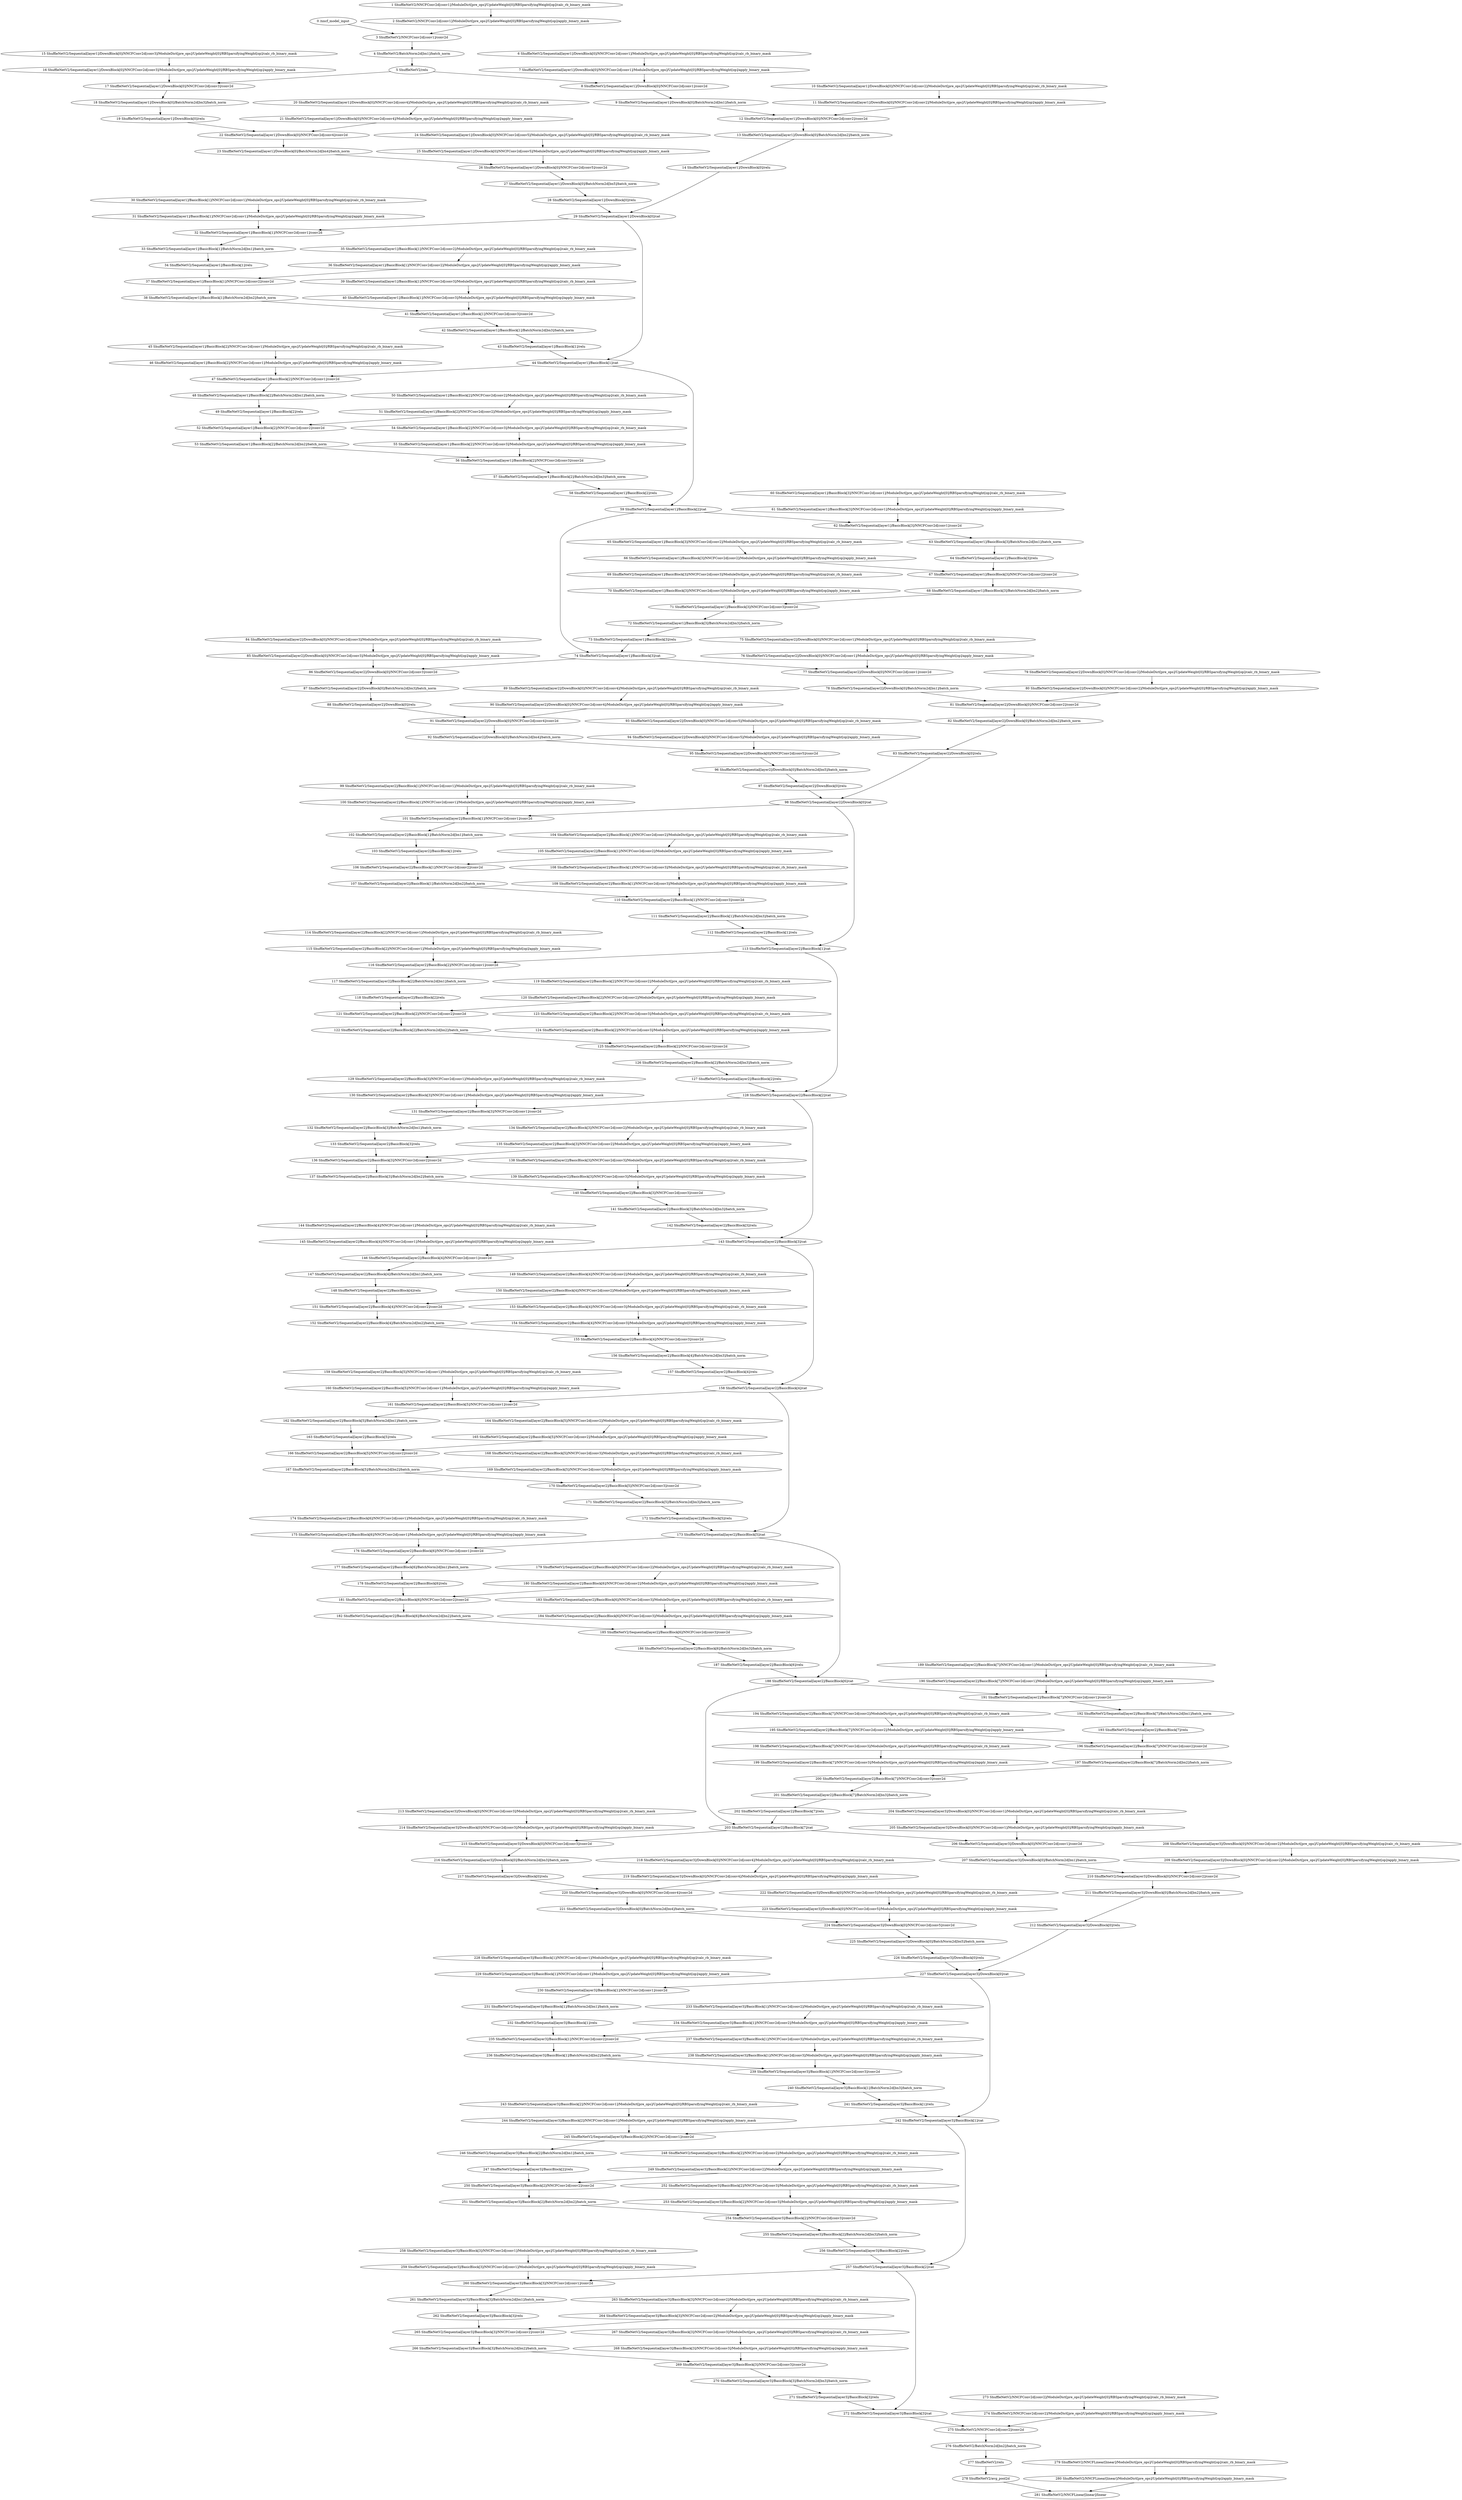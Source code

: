 strict digraph  {
"0 /nncf_model_input" [id=0, scope="", type=nncf_model_input];
"1 ShuffleNetV2/NNCFConv2d[conv1]/ModuleDict[pre_ops]/UpdateWeight[0]/RBSparsifyingWeight[op]/calc_rb_binary_mask" [id=1, scope="ShuffleNetV2/NNCFConv2d[conv1]/ModuleDict[pre_ops]/UpdateWeight[0]/RBSparsifyingWeight[op]", type=calc_rb_binary_mask];
"2 ShuffleNetV2/NNCFConv2d[conv1]/ModuleDict[pre_ops]/UpdateWeight[0]/RBSparsifyingWeight[op]/apply_binary_mask" [id=2, scope="ShuffleNetV2/NNCFConv2d[conv1]/ModuleDict[pre_ops]/UpdateWeight[0]/RBSparsifyingWeight[op]", type=apply_binary_mask];
"3 ShuffleNetV2/NNCFConv2d[conv1]/conv2d" [id=3, scope="ShuffleNetV2/NNCFConv2d[conv1]", type=conv2d];
"4 ShuffleNetV2/BatchNorm2d[bn1]/batch_norm" [id=4, scope="ShuffleNetV2/BatchNorm2d[bn1]", type=batch_norm];
"5 ShuffleNetV2/relu" [id=5, scope=ShuffleNetV2, type=relu];
"6 ShuffleNetV2/Sequential[layer1]/DownBlock[0]/NNCFConv2d[conv1]/ModuleDict[pre_ops]/UpdateWeight[0]/RBSparsifyingWeight[op]/calc_rb_binary_mask" [id=6, scope="ShuffleNetV2/Sequential[layer1]/DownBlock[0]/NNCFConv2d[conv1]/ModuleDict[pre_ops]/UpdateWeight[0]/RBSparsifyingWeight[op]", type=calc_rb_binary_mask];
"7 ShuffleNetV2/Sequential[layer1]/DownBlock[0]/NNCFConv2d[conv1]/ModuleDict[pre_ops]/UpdateWeight[0]/RBSparsifyingWeight[op]/apply_binary_mask" [id=7, scope="ShuffleNetV2/Sequential[layer1]/DownBlock[0]/NNCFConv2d[conv1]/ModuleDict[pre_ops]/UpdateWeight[0]/RBSparsifyingWeight[op]", type=apply_binary_mask];
"8 ShuffleNetV2/Sequential[layer1]/DownBlock[0]/NNCFConv2d[conv1]/conv2d" [id=8, scope="ShuffleNetV2/Sequential[layer1]/DownBlock[0]/NNCFConv2d[conv1]", type=conv2d];
"9 ShuffleNetV2/Sequential[layer1]/DownBlock[0]/BatchNorm2d[bn1]/batch_norm" [id=9, scope="ShuffleNetV2/Sequential[layer1]/DownBlock[0]/BatchNorm2d[bn1]", type=batch_norm];
"10 ShuffleNetV2/Sequential[layer1]/DownBlock[0]/NNCFConv2d[conv2]/ModuleDict[pre_ops]/UpdateWeight[0]/RBSparsifyingWeight[op]/calc_rb_binary_mask" [id=10, scope="ShuffleNetV2/Sequential[layer1]/DownBlock[0]/NNCFConv2d[conv2]/ModuleDict[pre_ops]/UpdateWeight[0]/RBSparsifyingWeight[op]", type=calc_rb_binary_mask];
"11 ShuffleNetV2/Sequential[layer1]/DownBlock[0]/NNCFConv2d[conv2]/ModuleDict[pre_ops]/UpdateWeight[0]/RBSparsifyingWeight[op]/apply_binary_mask" [id=11, scope="ShuffleNetV2/Sequential[layer1]/DownBlock[0]/NNCFConv2d[conv2]/ModuleDict[pre_ops]/UpdateWeight[0]/RBSparsifyingWeight[op]", type=apply_binary_mask];
"12 ShuffleNetV2/Sequential[layer1]/DownBlock[0]/NNCFConv2d[conv2]/conv2d" [id=12, scope="ShuffleNetV2/Sequential[layer1]/DownBlock[0]/NNCFConv2d[conv2]", type=conv2d];
"13 ShuffleNetV2/Sequential[layer1]/DownBlock[0]/BatchNorm2d[bn2]/batch_norm" [id=13, scope="ShuffleNetV2/Sequential[layer1]/DownBlock[0]/BatchNorm2d[bn2]", type=batch_norm];
"14 ShuffleNetV2/Sequential[layer1]/DownBlock[0]/relu" [id=14, scope="ShuffleNetV2/Sequential[layer1]/DownBlock[0]", type=relu];
"15 ShuffleNetV2/Sequential[layer1]/DownBlock[0]/NNCFConv2d[conv3]/ModuleDict[pre_ops]/UpdateWeight[0]/RBSparsifyingWeight[op]/calc_rb_binary_mask" [id=15, scope="ShuffleNetV2/Sequential[layer1]/DownBlock[0]/NNCFConv2d[conv3]/ModuleDict[pre_ops]/UpdateWeight[0]/RBSparsifyingWeight[op]", type=calc_rb_binary_mask];
"16 ShuffleNetV2/Sequential[layer1]/DownBlock[0]/NNCFConv2d[conv3]/ModuleDict[pre_ops]/UpdateWeight[0]/RBSparsifyingWeight[op]/apply_binary_mask" [id=16, scope="ShuffleNetV2/Sequential[layer1]/DownBlock[0]/NNCFConv2d[conv3]/ModuleDict[pre_ops]/UpdateWeight[0]/RBSparsifyingWeight[op]", type=apply_binary_mask];
"17 ShuffleNetV2/Sequential[layer1]/DownBlock[0]/NNCFConv2d[conv3]/conv2d" [id=17, scope="ShuffleNetV2/Sequential[layer1]/DownBlock[0]/NNCFConv2d[conv3]", type=conv2d];
"18 ShuffleNetV2/Sequential[layer1]/DownBlock[0]/BatchNorm2d[bn3]/batch_norm" [id=18, scope="ShuffleNetV2/Sequential[layer1]/DownBlock[0]/BatchNorm2d[bn3]", type=batch_norm];
"19 ShuffleNetV2/Sequential[layer1]/DownBlock[0]/relu" [id=19, scope="ShuffleNetV2/Sequential[layer1]/DownBlock[0]", type=relu];
"20 ShuffleNetV2/Sequential[layer1]/DownBlock[0]/NNCFConv2d[conv4]/ModuleDict[pre_ops]/UpdateWeight[0]/RBSparsifyingWeight[op]/calc_rb_binary_mask" [id=20, scope="ShuffleNetV2/Sequential[layer1]/DownBlock[0]/NNCFConv2d[conv4]/ModuleDict[pre_ops]/UpdateWeight[0]/RBSparsifyingWeight[op]", type=calc_rb_binary_mask];
"21 ShuffleNetV2/Sequential[layer1]/DownBlock[0]/NNCFConv2d[conv4]/ModuleDict[pre_ops]/UpdateWeight[0]/RBSparsifyingWeight[op]/apply_binary_mask" [id=21, scope="ShuffleNetV2/Sequential[layer1]/DownBlock[0]/NNCFConv2d[conv4]/ModuleDict[pre_ops]/UpdateWeight[0]/RBSparsifyingWeight[op]", type=apply_binary_mask];
"22 ShuffleNetV2/Sequential[layer1]/DownBlock[0]/NNCFConv2d[conv4]/conv2d" [id=22, scope="ShuffleNetV2/Sequential[layer1]/DownBlock[0]/NNCFConv2d[conv4]", type=conv2d];
"23 ShuffleNetV2/Sequential[layer1]/DownBlock[0]/BatchNorm2d[bn4]/batch_norm" [id=23, scope="ShuffleNetV2/Sequential[layer1]/DownBlock[0]/BatchNorm2d[bn4]", type=batch_norm];
"24 ShuffleNetV2/Sequential[layer1]/DownBlock[0]/NNCFConv2d[conv5]/ModuleDict[pre_ops]/UpdateWeight[0]/RBSparsifyingWeight[op]/calc_rb_binary_mask" [id=24, scope="ShuffleNetV2/Sequential[layer1]/DownBlock[0]/NNCFConv2d[conv5]/ModuleDict[pre_ops]/UpdateWeight[0]/RBSparsifyingWeight[op]", type=calc_rb_binary_mask];
"25 ShuffleNetV2/Sequential[layer1]/DownBlock[0]/NNCFConv2d[conv5]/ModuleDict[pre_ops]/UpdateWeight[0]/RBSparsifyingWeight[op]/apply_binary_mask" [id=25, scope="ShuffleNetV2/Sequential[layer1]/DownBlock[0]/NNCFConv2d[conv5]/ModuleDict[pre_ops]/UpdateWeight[0]/RBSparsifyingWeight[op]", type=apply_binary_mask];
"26 ShuffleNetV2/Sequential[layer1]/DownBlock[0]/NNCFConv2d[conv5]/conv2d" [id=26, scope="ShuffleNetV2/Sequential[layer1]/DownBlock[0]/NNCFConv2d[conv5]", type=conv2d];
"27 ShuffleNetV2/Sequential[layer1]/DownBlock[0]/BatchNorm2d[bn5]/batch_norm" [id=27, scope="ShuffleNetV2/Sequential[layer1]/DownBlock[0]/BatchNorm2d[bn5]", type=batch_norm];
"28 ShuffleNetV2/Sequential[layer1]/DownBlock[0]/relu" [id=28, scope="ShuffleNetV2/Sequential[layer1]/DownBlock[0]", type=relu];
"29 ShuffleNetV2/Sequential[layer1]/DownBlock[0]/cat" [id=29, scope="ShuffleNetV2/Sequential[layer1]/DownBlock[0]", type=cat];
"30 ShuffleNetV2/Sequential[layer1]/BasicBlock[1]/NNCFConv2d[conv1]/ModuleDict[pre_ops]/UpdateWeight[0]/RBSparsifyingWeight[op]/calc_rb_binary_mask" [id=30, scope="ShuffleNetV2/Sequential[layer1]/BasicBlock[1]/NNCFConv2d[conv1]/ModuleDict[pre_ops]/UpdateWeight[0]/RBSparsifyingWeight[op]", type=calc_rb_binary_mask];
"31 ShuffleNetV2/Sequential[layer1]/BasicBlock[1]/NNCFConv2d[conv1]/ModuleDict[pre_ops]/UpdateWeight[0]/RBSparsifyingWeight[op]/apply_binary_mask" [id=31, scope="ShuffleNetV2/Sequential[layer1]/BasicBlock[1]/NNCFConv2d[conv1]/ModuleDict[pre_ops]/UpdateWeight[0]/RBSparsifyingWeight[op]", type=apply_binary_mask];
"32 ShuffleNetV2/Sequential[layer1]/BasicBlock[1]/NNCFConv2d[conv1]/conv2d" [id=32, scope="ShuffleNetV2/Sequential[layer1]/BasicBlock[1]/NNCFConv2d[conv1]", type=conv2d];
"33 ShuffleNetV2/Sequential[layer1]/BasicBlock[1]/BatchNorm2d[bn1]/batch_norm" [id=33, scope="ShuffleNetV2/Sequential[layer1]/BasicBlock[1]/BatchNorm2d[bn1]", type=batch_norm];
"34 ShuffleNetV2/Sequential[layer1]/BasicBlock[1]/relu" [id=34, scope="ShuffleNetV2/Sequential[layer1]/BasicBlock[1]", type=relu];
"35 ShuffleNetV2/Sequential[layer1]/BasicBlock[1]/NNCFConv2d[conv2]/ModuleDict[pre_ops]/UpdateWeight[0]/RBSparsifyingWeight[op]/calc_rb_binary_mask" [id=35, scope="ShuffleNetV2/Sequential[layer1]/BasicBlock[1]/NNCFConv2d[conv2]/ModuleDict[pre_ops]/UpdateWeight[0]/RBSparsifyingWeight[op]", type=calc_rb_binary_mask];
"36 ShuffleNetV2/Sequential[layer1]/BasicBlock[1]/NNCFConv2d[conv2]/ModuleDict[pre_ops]/UpdateWeight[0]/RBSparsifyingWeight[op]/apply_binary_mask" [id=36, scope="ShuffleNetV2/Sequential[layer1]/BasicBlock[1]/NNCFConv2d[conv2]/ModuleDict[pre_ops]/UpdateWeight[0]/RBSparsifyingWeight[op]", type=apply_binary_mask];
"37 ShuffleNetV2/Sequential[layer1]/BasicBlock[1]/NNCFConv2d[conv2]/conv2d" [id=37, scope="ShuffleNetV2/Sequential[layer1]/BasicBlock[1]/NNCFConv2d[conv2]", type=conv2d];
"38 ShuffleNetV2/Sequential[layer1]/BasicBlock[1]/BatchNorm2d[bn2]/batch_norm" [id=38, scope="ShuffleNetV2/Sequential[layer1]/BasicBlock[1]/BatchNorm2d[bn2]", type=batch_norm];
"39 ShuffleNetV2/Sequential[layer1]/BasicBlock[1]/NNCFConv2d[conv3]/ModuleDict[pre_ops]/UpdateWeight[0]/RBSparsifyingWeight[op]/calc_rb_binary_mask" [id=39, scope="ShuffleNetV2/Sequential[layer1]/BasicBlock[1]/NNCFConv2d[conv3]/ModuleDict[pre_ops]/UpdateWeight[0]/RBSparsifyingWeight[op]", type=calc_rb_binary_mask];
"40 ShuffleNetV2/Sequential[layer1]/BasicBlock[1]/NNCFConv2d[conv3]/ModuleDict[pre_ops]/UpdateWeight[0]/RBSparsifyingWeight[op]/apply_binary_mask" [id=40, scope="ShuffleNetV2/Sequential[layer1]/BasicBlock[1]/NNCFConv2d[conv3]/ModuleDict[pre_ops]/UpdateWeight[0]/RBSparsifyingWeight[op]", type=apply_binary_mask];
"41 ShuffleNetV2/Sequential[layer1]/BasicBlock[1]/NNCFConv2d[conv3]/conv2d" [id=41, scope="ShuffleNetV2/Sequential[layer1]/BasicBlock[1]/NNCFConv2d[conv3]", type=conv2d];
"42 ShuffleNetV2/Sequential[layer1]/BasicBlock[1]/BatchNorm2d[bn3]/batch_norm" [id=42, scope="ShuffleNetV2/Sequential[layer1]/BasicBlock[1]/BatchNorm2d[bn3]", type=batch_norm];
"43 ShuffleNetV2/Sequential[layer1]/BasicBlock[1]/relu" [id=43, scope="ShuffleNetV2/Sequential[layer1]/BasicBlock[1]", type=relu];
"44 ShuffleNetV2/Sequential[layer1]/BasicBlock[1]/cat" [id=44, scope="ShuffleNetV2/Sequential[layer1]/BasicBlock[1]", type=cat];
"45 ShuffleNetV2/Sequential[layer1]/BasicBlock[2]/NNCFConv2d[conv1]/ModuleDict[pre_ops]/UpdateWeight[0]/RBSparsifyingWeight[op]/calc_rb_binary_mask" [id=45, scope="ShuffleNetV2/Sequential[layer1]/BasicBlock[2]/NNCFConv2d[conv1]/ModuleDict[pre_ops]/UpdateWeight[0]/RBSparsifyingWeight[op]", type=calc_rb_binary_mask];
"46 ShuffleNetV2/Sequential[layer1]/BasicBlock[2]/NNCFConv2d[conv1]/ModuleDict[pre_ops]/UpdateWeight[0]/RBSparsifyingWeight[op]/apply_binary_mask" [id=46, scope="ShuffleNetV2/Sequential[layer1]/BasicBlock[2]/NNCFConv2d[conv1]/ModuleDict[pre_ops]/UpdateWeight[0]/RBSparsifyingWeight[op]", type=apply_binary_mask];
"47 ShuffleNetV2/Sequential[layer1]/BasicBlock[2]/NNCFConv2d[conv1]/conv2d" [id=47, scope="ShuffleNetV2/Sequential[layer1]/BasicBlock[2]/NNCFConv2d[conv1]", type=conv2d];
"48 ShuffleNetV2/Sequential[layer1]/BasicBlock[2]/BatchNorm2d[bn1]/batch_norm" [id=48, scope="ShuffleNetV2/Sequential[layer1]/BasicBlock[2]/BatchNorm2d[bn1]", type=batch_norm];
"49 ShuffleNetV2/Sequential[layer1]/BasicBlock[2]/relu" [id=49, scope="ShuffleNetV2/Sequential[layer1]/BasicBlock[2]", type=relu];
"50 ShuffleNetV2/Sequential[layer1]/BasicBlock[2]/NNCFConv2d[conv2]/ModuleDict[pre_ops]/UpdateWeight[0]/RBSparsifyingWeight[op]/calc_rb_binary_mask" [id=50, scope="ShuffleNetV2/Sequential[layer1]/BasicBlock[2]/NNCFConv2d[conv2]/ModuleDict[pre_ops]/UpdateWeight[0]/RBSparsifyingWeight[op]", type=calc_rb_binary_mask];
"51 ShuffleNetV2/Sequential[layer1]/BasicBlock[2]/NNCFConv2d[conv2]/ModuleDict[pre_ops]/UpdateWeight[0]/RBSparsifyingWeight[op]/apply_binary_mask" [id=51, scope="ShuffleNetV2/Sequential[layer1]/BasicBlock[2]/NNCFConv2d[conv2]/ModuleDict[pre_ops]/UpdateWeight[0]/RBSparsifyingWeight[op]", type=apply_binary_mask];
"52 ShuffleNetV2/Sequential[layer1]/BasicBlock[2]/NNCFConv2d[conv2]/conv2d" [id=52, scope="ShuffleNetV2/Sequential[layer1]/BasicBlock[2]/NNCFConv2d[conv2]", type=conv2d];
"53 ShuffleNetV2/Sequential[layer1]/BasicBlock[2]/BatchNorm2d[bn2]/batch_norm" [id=53, scope="ShuffleNetV2/Sequential[layer1]/BasicBlock[2]/BatchNorm2d[bn2]", type=batch_norm];
"54 ShuffleNetV2/Sequential[layer1]/BasicBlock[2]/NNCFConv2d[conv3]/ModuleDict[pre_ops]/UpdateWeight[0]/RBSparsifyingWeight[op]/calc_rb_binary_mask" [id=54, scope="ShuffleNetV2/Sequential[layer1]/BasicBlock[2]/NNCFConv2d[conv3]/ModuleDict[pre_ops]/UpdateWeight[0]/RBSparsifyingWeight[op]", type=calc_rb_binary_mask];
"55 ShuffleNetV2/Sequential[layer1]/BasicBlock[2]/NNCFConv2d[conv3]/ModuleDict[pre_ops]/UpdateWeight[0]/RBSparsifyingWeight[op]/apply_binary_mask" [id=55, scope="ShuffleNetV2/Sequential[layer1]/BasicBlock[2]/NNCFConv2d[conv3]/ModuleDict[pre_ops]/UpdateWeight[0]/RBSparsifyingWeight[op]", type=apply_binary_mask];
"56 ShuffleNetV2/Sequential[layer1]/BasicBlock[2]/NNCFConv2d[conv3]/conv2d" [id=56, scope="ShuffleNetV2/Sequential[layer1]/BasicBlock[2]/NNCFConv2d[conv3]", type=conv2d];
"57 ShuffleNetV2/Sequential[layer1]/BasicBlock[2]/BatchNorm2d[bn3]/batch_norm" [id=57, scope="ShuffleNetV2/Sequential[layer1]/BasicBlock[2]/BatchNorm2d[bn3]", type=batch_norm];
"58 ShuffleNetV2/Sequential[layer1]/BasicBlock[2]/relu" [id=58, scope="ShuffleNetV2/Sequential[layer1]/BasicBlock[2]", type=relu];
"59 ShuffleNetV2/Sequential[layer1]/BasicBlock[2]/cat" [id=59, scope="ShuffleNetV2/Sequential[layer1]/BasicBlock[2]", type=cat];
"60 ShuffleNetV2/Sequential[layer1]/BasicBlock[3]/NNCFConv2d[conv1]/ModuleDict[pre_ops]/UpdateWeight[0]/RBSparsifyingWeight[op]/calc_rb_binary_mask" [id=60, scope="ShuffleNetV2/Sequential[layer1]/BasicBlock[3]/NNCFConv2d[conv1]/ModuleDict[pre_ops]/UpdateWeight[0]/RBSparsifyingWeight[op]", type=calc_rb_binary_mask];
"61 ShuffleNetV2/Sequential[layer1]/BasicBlock[3]/NNCFConv2d[conv1]/ModuleDict[pre_ops]/UpdateWeight[0]/RBSparsifyingWeight[op]/apply_binary_mask" [id=61, scope="ShuffleNetV2/Sequential[layer1]/BasicBlock[3]/NNCFConv2d[conv1]/ModuleDict[pre_ops]/UpdateWeight[0]/RBSparsifyingWeight[op]", type=apply_binary_mask];
"62 ShuffleNetV2/Sequential[layer1]/BasicBlock[3]/NNCFConv2d[conv1]/conv2d" [id=62, scope="ShuffleNetV2/Sequential[layer1]/BasicBlock[3]/NNCFConv2d[conv1]", type=conv2d];
"63 ShuffleNetV2/Sequential[layer1]/BasicBlock[3]/BatchNorm2d[bn1]/batch_norm" [id=63, scope="ShuffleNetV2/Sequential[layer1]/BasicBlock[3]/BatchNorm2d[bn1]", type=batch_norm];
"64 ShuffleNetV2/Sequential[layer1]/BasicBlock[3]/relu" [id=64, scope="ShuffleNetV2/Sequential[layer1]/BasicBlock[3]", type=relu];
"65 ShuffleNetV2/Sequential[layer1]/BasicBlock[3]/NNCFConv2d[conv2]/ModuleDict[pre_ops]/UpdateWeight[0]/RBSparsifyingWeight[op]/calc_rb_binary_mask" [id=65, scope="ShuffleNetV2/Sequential[layer1]/BasicBlock[3]/NNCFConv2d[conv2]/ModuleDict[pre_ops]/UpdateWeight[0]/RBSparsifyingWeight[op]", type=calc_rb_binary_mask];
"66 ShuffleNetV2/Sequential[layer1]/BasicBlock[3]/NNCFConv2d[conv2]/ModuleDict[pre_ops]/UpdateWeight[0]/RBSparsifyingWeight[op]/apply_binary_mask" [id=66, scope="ShuffleNetV2/Sequential[layer1]/BasicBlock[3]/NNCFConv2d[conv2]/ModuleDict[pre_ops]/UpdateWeight[0]/RBSparsifyingWeight[op]", type=apply_binary_mask];
"67 ShuffleNetV2/Sequential[layer1]/BasicBlock[3]/NNCFConv2d[conv2]/conv2d" [id=67, scope="ShuffleNetV2/Sequential[layer1]/BasicBlock[3]/NNCFConv2d[conv2]", type=conv2d];
"68 ShuffleNetV2/Sequential[layer1]/BasicBlock[3]/BatchNorm2d[bn2]/batch_norm" [id=68, scope="ShuffleNetV2/Sequential[layer1]/BasicBlock[3]/BatchNorm2d[bn2]", type=batch_norm];
"69 ShuffleNetV2/Sequential[layer1]/BasicBlock[3]/NNCFConv2d[conv3]/ModuleDict[pre_ops]/UpdateWeight[0]/RBSparsifyingWeight[op]/calc_rb_binary_mask" [id=69, scope="ShuffleNetV2/Sequential[layer1]/BasicBlock[3]/NNCFConv2d[conv3]/ModuleDict[pre_ops]/UpdateWeight[0]/RBSparsifyingWeight[op]", type=calc_rb_binary_mask];
"70 ShuffleNetV2/Sequential[layer1]/BasicBlock[3]/NNCFConv2d[conv3]/ModuleDict[pre_ops]/UpdateWeight[0]/RBSparsifyingWeight[op]/apply_binary_mask" [id=70, scope="ShuffleNetV2/Sequential[layer1]/BasicBlock[3]/NNCFConv2d[conv3]/ModuleDict[pre_ops]/UpdateWeight[0]/RBSparsifyingWeight[op]", type=apply_binary_mask];
"71 ShuffleNetV2/Sequential[layer1]/BasicBlock[3]/NNCFConv2d[conv3]/conv2d" [id=71, scope="ShuffleNetV2/Sequential[layer1]/BasicBlock[3]/NNCFConv2d[conv3]", type=conv2d];
"72 ShuffleNetV2/Sequential[layer1]/BasicBlock[3]/BatchNorm2d[bn3]/batch_norm" [id=72, scope="ShuffleNetV2/Sequential[layer1]/BasicBlock[3]/BatchNorm2d[bn3]", type=batch_norm];
"73 ShuffleNetV2/Sequential[layer1]/BasicBlock[3]/relu" [id=73, scope="ShuffleNetV2/Sequential[layer1]/BasicBlock[3]", type=relu];
"74 ShuffleNetV2/Sequential[layer1]/BasicBlock[3]/cat" [id=74, scope="ShuffleNetV2/Sequential[layer1]/BasicBlock[3]", type=cat];
"75 ShuffleNetV2/Sequential[layer2]/DownBlock[0]/NNCFConv2d[conv1]/ModuleDict[pre_ops]/UpdateWeight[0]/RBSparsifyingWeight[op]/calc_rb_binary_mask" [id=75, scope="ShuffleNetV2/Sequential[layer2]/DownBlock[0]/NNCFConv2d[conv1]/ModuleDict[pre_ops]/UpdateWeight[0]/RBSparsifyingWeight[op]", type=calc_rb_binary_mask];
"76 ShuffleNetV2/Sequential[layer2]/DownBlock[0]/NNCFConv2d[conv1]/ModuleDict[pre_ops]/UpdateWeight[0]/RBSparsifyingWeight[op]/apply_binary_mask" [id=76, scope="ShuffleNetV2/Sequential[layer2]/DownBlock[0]/NNCFConv2d[conv1]/ModuleDict[pre_ops]/UpdateWeight[0]/RBSparsifyingWeight[op]", type=apply_binary_mask];
"77 ShuffleNetV2/Sequential[layer2]/DownBlock[0]/NNCFConv2d[conv1]/conv2d" [id=77, scope="ShuffleNetV2/Sequential[layer2]/DownBlock[0]/NNCFConv2d[conv1]", type=conv2d];
"78 ShuffleNetV2/Sequential[layer2]/DownBlock[0]/BatchNorm2d[bn1]/batch_norm" [id=78, scope="ShuffleNetV2/Sequential[layer2]/DownBlock[0]/BatchNorm2d[bn1]", type=batch_norm];
"79 ShuffleNetV2/Sequential[layer2]/DownBlock[0]/NNCFConv2d[conv2]/ModuleDict[pre_ops]/UpdateWeight[0]/RBSparsifyingWeight[op]/calc_rb_binary_mask" [id=79, scope="ShuffleNetV2/Sequential[layer2]/DownBlock[0]/NNCFConv2d[conv2]/ModuleDict[pre_ops]/UpdateWeight[0]/RBSparsifyingWeight[op]", type=calc_rb_binary_mask];
"80 ShuffleNetV2/Sequential[layer2]/DownBlock[0]/NNCFConv2d[conv2]/ModuleDict[pre_ops]/UpdateWeight[0]/RBSparsifyingWeight[op]/apply_binary_mask" [id=80, scope="ShuffleNetV2/Sequential[layer2]/DownBlock[0]/NNCFConv2d[conv2]/ModuleDict[pre_ops]/UpdateWeight[0]/RBSparsifyingWeight[op]", type=apply_binary_mask];
"81 ShuffleNetV2/Sequential[layer2]/DownBlock[0]/NNCFConv2d[conv2]/conv2d" [id=81, scope="ShuffleNetV2/Sequential[layer2]/DownBlock[0]/NNCFConv2d[conv2]", type=conv2d];
"82 ShuffleNetV2/Sequential[layer2]/DownBlock[0]/BatchNorm2d[bn2]/batch_norm" [id=82, scope="ShuffleNetV2/Sequential[layer2]/DownBlock[0]/BatchNorm2d[bn2]", type=batch_norm];
"83 ShuffleNetV2/Sequential[layer2]/DownBlock[0]/relu" [id=83, scope="ShuffleNetV2/Sequential[layer2]/DownBlock[0]", type=relu];
"84 ShuffleNetV2/Sequential[layer2]/DownBlock[0]/NNCFConv2d[conv3]/ModuleDict[pre_ops]/UpdateWeight[0]/RBSparsifyingWeight[op]/calc_rb_binary_mask" [id=84, scope="ShuffleNetV2/Sequential[layer2]/DownBlock[0]/NNCFConv2d[conv3]/ModuleDict[pre_ops]/UpdateWeight[0]/RBSparsifyingWeight[op]", type=calc_rb_binary_mask];
"85 ShuffleNetV2/Sequential[layer2]/DownBlock[0]/NNCFConv2d[conv3]/ModuleDict[pre_ops]/UpdateWeight[0]/RBSparsifyingWeight[op]/apply_binary_mask" [id=85, scope="ShuffleNetV2/Sequential[layer2]/DownBlock[0]/NNCFConv2d[conv3]/ModuleDict[pre_ops]/UpdateWeight[0]/RBSparsifyingWeight[op]", type=apply_binary_mask];
"86 ShuffleNetV2/Sequential[layer2]/DownBlock[0]/NNCFConv2d[conv3]/conv2d" [id=86, scope="ShuffleNetV2/Sequential[layer2]/DownBlock[0]/NNCFConv2d[conv3]", type=conv2d];
"87 ShuffleNetV2/Sequential[layer2]/DownBlock[0]/BatchNorm2d[bn3]/batch_norm" [id=87, scope="ShuffleNetV2/Sequential[layer2]/DownBlock[0]/BatchNorm2d[bn3]", type=batch_norm];
"88 ShuffleNetV2/Sequential[layer2]/DownBlock[0]/relu" [id=88, scope="ShuffleNetV2/Sequential[layer2]/DownBlock[0]", type=relu];
"89 ShuffleNetV2/Sequential[layer2]/DownBlock[0]/NNCFConv2d[conv4]/ModuleDict[pre_ops]/UpdateWeight[0]/RBSparsifyingWeight[op]/calc_rb_binary_mask" [id=89, scope="ShuffleNetV2/Sequential[layer2]/DownBlock[0]/NNCFConv2d[conv4]/ModuleDict[pre_ops]/UpdateWeight[0]/RBSparsifyingWeight[op]", type=calc_rb_binary_mask];
"90 ShuffleNetV2/Sequential[layer2]/DownBlock[0]/NNCFConv2d[conv4]/ModuleDict[pre_ops]/UpdateWeight[0]/RBSparsifyingWeight[op]/apply_binary_mask" [id=90, scope="ShuffleNetV2/Sequential[layer2]/DownBlock[0]/NNCFConv2d[conv4]/ModuleDict[pre_ops]/UpdateWeight[0]/RBSparsifyingWeight[op]", type=apply_binary_mask];
"91 ShuffleNetV2/Sequential[layer2]/DownBlock[0]/NNCFConv2d[conv4]/conv2d" [id=91, scope="ShuffleNetV2/Sequential[layer2]/DownBlock[0]/NNCFConv2d[conv4]", type=conv2d];
"92 ShuffleNetV2/Sequential[layer2]/DownBlock[0]/BatchNorm2d[bn4]/batch_norm" [id=92, scope="ShuffleNetV2/Sequential[layer2]/DownBlock[0]/BatchNorm2d[bn4]", type=batch_norm];
"93 ShuffleNetV2/Sequential[layer2]/DownBlock[0]/NNCFConv2d[conv5]/ModuleDict[pre_ops]/UpdateWeight[0]/RBSparsifyingWeight[op]/calc_rb_binary_mask" [id=93, scope="ShuffleNetV2/Sequential[layer2]/DownBlock[0]/NNCFConv2d[conv5]/ModuleDict[pre_ops]/UpdateWeight[0]/RBSparsifyingWeight[op]", type=calc_rb_binary_mask];
"94 ShuffleNetV2/Sequential[layer2]/DownBlock[0]/NNCFConv2d[conv5]/ModuleDict[pre_ops]/UpdateWeight[0]/RBSparsifyingWeight[op]/apply_binary_mask" [id=94, scope="ShuffleNetV2/Sequential[layer2]/DownBlock[0]/NNCFConv2d[conv5]/ModuleDict[pre_ops]/UpdateWeight[0]/RBSparsifyingWeight[op]", type=apply_binary_mask];
"95 ShuffleNetV2/Sequential[layer2]/DownBlock[0]/NNCFConv2d[conv5]/conv2d" [id=95, scope="ShuffleNetV2/Sequential[layer2]/DownBlock[0]/NNCFConv2d[conv5]", type=conv2d];
"96 ShuffleNetV2/Sequential[layer2]/DownBlock[0]/BatchNorm2d[bn5]/batch_norm" [id=96, scope="ShuffleNetV2/Sequential[layer2]/DownBlock[0]/BatchNorm2d[bn5]", type=batch_norm];
"97 ShuffleNetV2/Sequential[layer2]/DownBlock[0]/relu" [id=97, scope="ShuffleNetV2/Sequential[layer2]/DownBlock[0]", type=relu];
"98 ShuffleNetV2/Sequential[layer2]/DownBlock[0]/cat" [id=98, scope="ShuffleNetV2/Sequential[layer2]/DownBlock[0]", type=cat];
"99 ShuffleNetV2/Sequential[layer2]/BasicBlock[1]/NNCFConv2d[conv1]/ModuleDict[pre_ops]/UpdateWeight[0]/RBSparsifyingWeight[op]/calc_rb_binary_mask" [id=99, scope="ShuffleNetV2/Sequential[layer2]/BasicBlock[1]/NNCFConv2d[conv1]/ModuleDict[pre_ops]/UpdateWeight[0]/RBSparsifyingWeight[op]", type=calc_rb_binary_mask];
"100 ShuffleNetV2/Sequential[layer2]/BasicBlock[1]/NNCFConv2d[conv1]/ModuleDict[pre_ops]/UpdateWeight[0]/RBSparsifyingWeight[op]/apply_binary_mask" [id=100, scope="ShuffleNetV2/Sequential[layer2]/BasicBlock[1]/NNCFConv2d[conv1]/ModuleDict[pre_ops]/UpdateWeight[0]/RBSparsifyingWeight[op]", type=apply_binary_mask];
"101 ShuffleNetV2/Sequential[layer2]/BasicBlock[1]/NNCFConv2d[conv1]/conv2d" [id=101, scope="ShuffleNetV2/Sequential[layer2]/BasicBlock[1]/NNCFConv2d[conv1]", type=conv2d];
"102 ShuffleNetV2/Sequential[layer2]/BasicBlock[1]/BatchNorm2d[bn1]/batch_norm" [id=102, scope="ShuffleNetV2/Sequential[layer2]/BasicBlock[1]/BatchNorm2d[bn1]", type=batch_norm];
"103 ShuffleNetV2/Sequential[layer2]/BasicBlock[1]/relu" [id=103, scope="ShuffleNetV2/Sequential[layer2]/BasicBlock[1]", type=relu];
"104 ShuffleNetV2/Sequential[layer2]/BasicBlock[1]/NNCFConv2d[conv2]/ModuleDict[pre_ops]/UpdateWeight[0]/RBSparsifyingWeight[op]/calc_rb_binary_mask" [id=104, scope="ShuffleNetV2/Sequential[layer2]/BasicBlock[1]/NNCFConv2d[conv2]/ModuleDict[pre_ops]/UpdateWeight[0]/RBSparsifyingWeight[op]", type=calc_rb_binary_mask];
"105 ShuffleNetV2/Sequential[layer2]/BasicBlock[1]/NNCFConv2d[conv2]/ModuleDict[pre_ops]/UpdateWeight[0]/RBSparsifyingWeight[op]/apply_binary_mask" [id=105, scope="ShuffleNetV2/Sequential[layer2]/BasicBlock[1]/NNCFConv2d[conv2]/ModuleDict[pre_ops]/UpdateWeight[0]/RBSparsifyingWeight[op]", type=apply_binary_mask];
"106 ShuffleNetV2/Sequential[layer2]/BasicBlock[1]/NNCFConv2d[conv2]/conv2d" [id=106, scope="ShuffleNetV2/Sequential[layer2]/BasicBlock[1]/NNCFConv2d[conv2]", type=conv2d];
"107 ShuffleNetV2/Sequential[layer2]/BasicBlock[1]/BatchNorm2d[bn2]/batch_norm" [id=107, scope="ShuffleNetV2/Sequential[layer2]/BasicBlock[1]/BatchNorm2d[bn2]", type=batch_norm];
"108 ShuffleNetV2/Sequential[layer2]/BasicBlock[1]/NNCFConv2d[conv3]/ModuleDict[pre_ops]/UpdateWeight[0]/RBSparsifyingWeight[op]/calc_rb_binary_mask" [id=108, scope="ShuffleNetV2/Sequential[layer2]/BasicBlock[1]/NNCFConv2d[conv3]/ModuleDict[pre_ops]/UpdateWeight[0]/RBSparsifyingWeight[op]", type=calc_rb_binary_mask];
"109 ShuffleNetV2/Sequential[layer2]/BasicBlock[1]/NNCFConv2d[conv3]/ModuleDict[pre_ops]/UpdateWeight[0]/RBSparsifyingWeight[op]/apply_binary_mask" [id=109, scope="ShuffleNetV2/Sequential[layer2]/BasicBlock[1]/NNCFConv2d[conv3]/ModuleDict[pre_ops]/UpdateWeight[0]/RBSparsifyingWeight[op]", type=apply_binary_mask];
"110 ShuffleNetV2/Sequential[layer2]/BasicBlock[1]/NNCFConv2d[conv3]/conv2d" [id=110, scope="ShuffleNetV2/Sequential[layer2]/BasicBlock[1]/NNCFConv2d[conv3]", type=conv2d];
"111 ShuffleNetV2/Sequential[layer2]/BasicBlock[1]/BatchNorm2d[bn3]/batch_norm" [id=111, scope="ShuffleNetV2/Sequential[layer2]/BasicBlock[1]/BatchNorm2d[bn3]", type=batch_norm];
"112 ShuffleNetV2/Sequential[layer2]/BasicBlock[1]/relu" [id=112, scope="ShuffleNetV2/Sequential[layer2]/BasicBlock[1]", type=relu];
"113 ShuffleNetV2/Sequential[layer2]/BasicBlock[1]/cat" [id=113, scope="ShuffleNetV2/Sequential[layer2]/BasicBlock[1]", type=cat];
"114 ShuffleNetV2/Sequential[layer2]/BasicBlock[2]/NNCFConv2d[conv1]/ModuleDict[pre_ops]/UpdateWeight[0]/RBSparsifyingWeight[op]/calc_rb_binary_mask" [id=114, scope="ShuffleNetV2/Sequential[layer2]/BasicBlock[2]/NNCFConv2d[conv1]/ModuleDict[pre_ops]/UpdateWeight[0]/RBSparsifyingWeight[op]", type=calc_rb_binary_mask];
"115 ShuffleNetV2/Sequential[layer2]/BasicBlock[2]/NNCFConv2d[conv1]/ModuleDict[pre_ops]/UpdateWeight[0]/RBSparsifyingWeight[op]/apply_binary_mask" [id=115, scope="ShuffleNetV2/Sequential[layer2]/BasicBlock[2]/NNCFConv2d[conv1]/ModuleDict[pre_ops]/UpdateWeight[0]/RBSparsifyingWeight[op]", type=apply_binary_mask];
"116 ShuffleNetV2/Sequential[layer2]/BasicBlock[2]/NNCFConv2d[conv1]/conv2d" [id=116, scope="ShuffleNetV2/Sequential[layer2]/BasicBlock[2]/NNCFConv2d[conv1]", type=conv2d];
"117 ShuffleNetV2/Sequential[layer2]/BasicBlock[2]/BatchNorm2d[bn1]/batch_norm" [id=117, scope="ShuffleNetV2/Sequential[layer2]/BasicBlock[2]/BatchNorm2d[bn1]", type=batch_norm];
"118 ShuffleNetV2/Sequential[layer2]/BasicBlock[2]/relu" [id=118, scope="ShuffleNetV2/Sequential[layer2]/BasicBlock[2]", type=relu];
"119 ShuffleNetV2/Sequential[layer2]/BasicBlock[2]/NNCFConv2d[conv2]/ModuleDict[pre_ops]/UpdateWeight[0]/RBSparsifyingWeight[op]/calc_rb_binary_mask" [id=119, scope="ShuffleNetV2/Sequential[layer2]/BasicBlock[2]/NNCFConv2d[conv2]/ModuleDict[pre_ops]/UpdateWeight[0]/RBSparsifyingWeight[op]", type=calc_rb_binary_mask];
"120 ShuffleNetV2/Sequential[layer2]/BasicBlock[2]/NNCFConv2d[conv2]/ModuleDict[pre_ops]/UpdateWeight[0]/RBSparsifyingWeight[op]/apply_binary_mask" [id=120, scope="ShuffleNetV2/Sequential[layer2]/BasicBlock[2]/NNCFConv2d[conv2]/ModuleDict[pre_ops]/UpdateWeight[0]/RBSparsifyingWeight[op]", type=apply_binary_mask];
"121 ShuffleNetV2/Sequential[layer2]/BasicBlock[2]/NNCFConv2d[conv2]/conv2d" [id=121, scope="ShuffleNetV2/Sequential[layer2]/BasicBlock[2]/NNCFConv2d[conv2]", type=conv2d];
"122 ShuffleNetV2/Sequential[layer2]/BasicBlock[2]/BatchNorm2d[bn2]/batch_norm" [id=122, scope="ShuffleNetV2/Sequential[layer2]/BasicBlock[2]/BatchNorm2d[bn2]", type=batch_norm];
"123 ShuffleNetV2/Sequential[layer2]/BasicBlock[2]/NNCFConv2d[conv3]/ModuleDict[pre_ops]/UpdateWeight[0]/RBSparsifyingWeight[op]/calc_rb_binary_mask" [id=123, scope="ShuffleNetV2/Sequential[layer2]/BasicBlock[2]/NNCFConv2d[conv3]/ModuleDict[pre_ops]/UpdateWeight[0]/RBSparsifyingWeight[op]", type=calc_rb_binary_mask];
"124 ShuffleNetV2/Sequential[layer2]/BasicBlock[2]/NNCFConv2d[conv3]/ModuleDict[pre_ops]/UpdateWeight[0]/RBSparsifyingWeight[op]/apply_binary_mask" [id=124, scope="ShuffleNetV2/Sequential[layer2]/BasicBlock[2]/NNCFConv2d[conv3]/ModuleDict[pre_ops]/UpdateWeight[0]/RBSparsifyingWeight[op]", type=apply_binary_mask];
"125 ShuffleNetV2/Sequential[layer2]/BasicBlock[2]/NNCFConv2d[conv3]/conv2d" [id=125, scope="ShuffleNetV2/Sequential[layer2]/BasicBlock[2]/NNCFConv2d[conv3]", type=conv2d];
"126 ShuffleNetV2/Sequential[layer2]/BasicBlock[2]/BatchNorm2d[bn3]/batch_norm" [id=126, scope="ShuffleNetV2/Sequential[layer2]/BasicBlock[2]/BatchNorm2d[bn3]", type=batch_norm];
"127 ShuffleNetV2/Sequential[layer2]/BasicBlock[2]/relu" [id=127, scope="ShuffleNetV2/Sequential[layer2]/BasicBlock[2]", type=relu];
"128 ShuffleNetV2/Sequential[layer2]/BasicBlock[2]/cat" [id=128, scope="ShuffleNetV2/Sequential[layer2]/BasicBlock[2]", type=cat];
"129 ShuffleNetV2/Sequential[layer2]/BasicBlock[3]/NNCFConv2d[conv1]/ModuleDict[pre_ops]/UpdateWeight[0]/RBSparsifyingWeight[op]/calc_rb_binary_mask" [id=129, scope="ShuffleNetV2/Sequential[layer2]/BasicBlock[3]/NNCFConv2d[conv1]/ModuleDict[pre_ops]/UpdateWeight[0]/RBSparsifyingWeight[op]", type=calc_rb_binary_mask];
"130 ShuffleNetV2/Sequential[layer2]/BasicBlock[3]/NNCFConv2d[conv1]/ModuleDict[pre_ops]/UpdateWeight[0]/RBSparsifyingWeight[op]/apply_binary_mask" [id=130, scope="ShuffleNetV2/Sequential[layer2]/BasicBlock[3]/NNCFConv2d[conv1]/ModuleDict[pre_ops]/UpdateWeight[0]/RBSparsifyingWeight[op]", type=apply_binary_mask];
"131 ShuffleNetV2/Sequential[layer2]/BasicBlock[3]/NNCFConv2d[conv1]/conv2d" [id=131, scope="ShuffleNetV2/Sequential[layer2]/BasicBlock[3]/NNCFConv2d[conv1]", type=conv2d];
"132 ShuffleNetV2/Sequential[layer2]/BasicBlock[3]/BatchNorm2d[bn1]/batch_norm" [id=132, scope="ShuffleNetV2/Sequential[layer2]/BasicBlock[3]/BatchNorm2d[bn1]", type=batch_norm];
"133 ShuffleNetV2/Sequential[layer2]/BasicBlock[3]/relu" [id=133, scope="ShuffleNetV2/Sequential[layer2]/BasicBlock[3]", type=relu];
"134 ShuffleNetV2/Sequential[layer2]/BasicBlock[3]/NNCFConv2d[conv2]/ModuleDict[pre_ops]/UpdateWeight[0]/RBSparsifyingWeight[op]/calc_rb_binary_mask" [id=134, scope="ShuffleNetV2/Sequential[layer2]/BasicBlock[3]/NNCFConv2d[conv2]/ModuleDict[pre_ops]/UpdateWeight[0]/RBSparsifyingWeight[op]", type=calc_rb_binary_mask];
"135 ShuffleNetV2/Sequential[layer2]/BasicBlock[3]/NNCFConv2d[conv2]/ModuleDict[pre_ops]/UpdateWeight[0]/RBSparsifyingWeight[op]/apply_binary_mask" [id=135, scope="ShuffleNetV2/Sequential[layer2]/BasicBlock[3]/NNCFConv2d[conv2]/ModuleDict[pre_ops]/UpdateWeight[0]/RBSparsifyingWeight[op]", type=apply_binary_mask];
"136 ShuffleNetV2/Sequential[layer2]/BasicBlock[3]/NNCFConv2d[conv2]/conv2d" [id=136, scope="ShuffleNetV2/Sequential[layer2]/BasicBlock[3]/NNCFConv2d[conv2]", type=conv2d];
"137 ShuffleNetV2/Sequential[layer2]/BasicBlock[3]/BatchNorm2d[bn2]/batch_norm" [id=137, scope="ShuffleNetV2/Sequential[layer2]/BasicBlock[3]/BatchNorm2d[bn2]", type=batch_norm];
"138 ShuffleNetV2/Sequential[layer2]/BasicBlock[3]/NNCFConv2d[conv3]/ModuleDict[pre_ops]/UpdateWeight[0]/RBSparsifyingWeight[op]/calc_rb_binary_mask" [id=138, scope="ShuffleNetV2/Sequential[layer2]/BasicBlock[3]/NNCFConv2d[conv3]/ModuleDict[pre_ops]/UpdateWeight[0]/RBSparsifyingWeight[op]", type=calc_rb_binary_mask];
"139 ShuffleNetV2/Sequential[layer2]/BasicBlock[3]/NNCFConv2d[conv3]/ModuleDict[pre_ops]/UpdateWeight[0]/RBSparsifyingWeight[op]/apply_binary_mask" [id=139, scope="ShuffleNetV2/Sequential[layer2]/BasicBlock[3]/NNCFConv2d[conv3]/ModuleDict[pre_ops]/UpdateWeight[0]/RBSparsifyingWeight[op]", type=apply_binary_mask];
"140 ShuffleNetV2/Sequential[layer2]/BasicBlock[3]/NNCFConv2d[conv3]/conv2d" [id=140, scope="ShuffleNetV2/Sequential[layer2]/BasicBlock[3]/NNCFConv2d[conv3]", type=conv2d];
"141 ShuffleNetV2/Sequential[layer2]/BasicBlock[3]/BatchNorm2d[bn3]/batch_norm" [id=141, scope="ShuffleNetV2/Sequential[layer2]/BasicBlock[3]/BatchNorm2d[bn3]", type=batch_norm];
"142 ShuffleNetV2/Sequential[layer2]/BasicBlock[3]/relu" [id=142, scope="ShuffleNetV2/Sequential[layer2]/BasicBlock[3]", type=relu];
"143 ShuffleNetV2/Sequential[layer2]/BasicBlock[3]/cat" [id=143, scope="ShuffleNetV2/Sequential[layer2]/BasicBlock[3]", type=cat];
"144 ShuffleNetV2/Sequential[layer2]/BasicBlock[4]/NNCFConv2d[conv1]/ModuleDict[pre_ops]/UpdateWeight[0]/RBSparsifyingWeight[op]/calc_rb_binary_mask" [id=144, scope="ShuffleNetV2/Sequential[layer2]/BasicBlock[4]/NNCFConv2d[conv1]/ModuleDict[pre_ops]/UpdateWeight[0]/RBSparsifyingWeight[op]", type=calc_rb_binary_mask];
"145 ShuffleNetV2/Sequential[layer2]/BasicBlock[4]/NNCFConv2d[conv1]/ModuleDict[pre_ops]/UpdateWeight[0]/RBSparsifyingWeight[op]/apply_binary_mask" [id=145, scope="ShuffleNetV2/Sequential[layer2]/BasicBlock[4]/NNCFConv2d[conv1]/ModuleDict[pre_ops]/UpdateWeight[0]/RBSparsifyingWeight[op]", type=apply_binary_mask];
"146 ShuffleNetV2/Sequential[layer2]/BasicBlock[4]/NNCFConv2d[conv1]/conv2d" [id=146, scope="ShuffleNetV2/Sequential[layer2]/BasicBlock[4]/NNCFConv2d[conv1]", type=conv2d];
"147 ShuffleNetV2/Sequential[layer2]/BasicBlock[4]/BatchNorm2d[bn1]/batch_norm" [id=147, scope="ShuffleNetV2/Sequential[layer2]/BasicBlock[4]/BatchNorm2d[bn1]", type=batch_norm];
"148 ShuffleNetV2/Sequential[layer2]/BasicBlock[4]/relu" [id=148, scope="ShuffleNetV2/Sequential[layer2]/BasicBlock[4]", type=relu];
"149 ShuffleNetV2/Sequential[layer2]/BasicBlock[4]/NNCFConv2d[conv2]/ModuleDict[pre_ops]/UpdateWeight[0]/RBSparsifyingWeight[op]/calc_rb_binary_mask" [id=149, scope="ShuffleNetV2/Sequential[layer2]/BasicBlock[4]/NNCFConv2d[conv2]/ModuleDict[pre_ops]/UpdateWeight[0]/RBSparsifyingWeight[op]", type=calc_rb_binary_mask];
"150 ShuffleNetV2/Sequential[layer2]/BasicBlock[4]/NNCFConv2d[conv2]/ModuleDict[pre_ops]/UpdateWeight[0]/RBSparsifyingWeight[op]/apply_binary_mask" [id=150, scope="ShuffleNetV2/Sequential[layer2]/BasicBlock[4]/NNCFConv2d[conv2]/ModuleDict[pre_ops]/UpdateWeight[0]/RBSparsifyingWeight[op]", type=apply_binary_mask];
"151 ShuffleNetV2/Sequential[layer2]/BasicBlock[4]/NNCFConv2d[conv2]/conv2d" [id=151, scope="ShuffleNetV2/Sequential[layer2]/BasicBlock[4]/NNCFConv2d[conv2]", type=conv2d];
"152 ShuffleNetV2/Sequential[layer2]/BasicBlock[4]/BatchNorm2d[bn2]/batch_norm" [id=152, scope="ShuffleNetV2/Sequential[layer2]/BasicBlock[4]/BatchNorm2d[bn2]", type=batch_norm];
"153 ShuffleNetV2/Sequential[layer2]/BasicBlock[4]/NNCFConv2d[conv3]/ModuleDict[pre_ops]/UpdateWeight[0]/RBSparsifyingWeight[op]/calc_rb_binary_mask" [id=153, scope="ShuffleNetV2/Sequential[layer2]/BasicBlock[4]/NNCFConv2d[conv3]/ModuleDict[pre_ops]/UpdateWeight[0]/RBSparsifyingWeight[op]", type=calc_rb_binary_mask];
"154 ShuffleNetV2/Sequential[layer2]/BasicBlock[4]/NNCFConv2d[conv3]/ModuleDict[pre_ops]/UpdateWeight[0]/RBSparsifyingWeight[op]/apply_binary_mask" [id=154, scope="ShuffleNetV2/Sequential[layer2]/BasicBlock[4]/NNCFConv2d[conv3]/ModuleDict[pre_ops]/UpdateWeight[0]/RBSparsifyingWeight[op]", type=apply_binary_mask];
"155 ShuffleNetV2/Sequential[layer2]/BasicBlock[4]/NNCFConv2d[conv3]/conv2d" [id=155, scope="ShuffleNetV2/Sequential[layer2]/BasicBlock[4]/NNCFConv2d[conv3]", type=conv2d];
"156 ShuffleNetV2/Sequential[layer2]/BasicBlock[4]/BatchNorm2d[bn3]/batch_norm" [id=156, scope="ShuffleNetV2/Sequential[layer2]/BasicBlock[4]/BatchNorm2d[bn3]", type=batch_norm];
"157 ShuffleNetV2/Sequential[layer2]/BasicBlock[4]/relu" [id=157, scope="ShuffleNetV2/Sequential[layer2]/BasicBlock[4]", type=relu];
"158 ShuffleNetV2/Sequential[layer2]/BasicBlock[4]/cat" [id=158, scope="ShuffleNetV2/Sequential[layer2]/BasicBlock[4]", type=cat];
"159 ShuffleNetV2/Sequential[layer2]/BasicBlock[5]/NNCFConv2d[conv1]/ModuleDict[pre_ops]/UpdateWeight[0]/RBSparsifyingWeight[op]/calc_rb_binary_mask" [id=159, scope="ShuffleNetV2/Sequential[layer2]/BasicBlock[5]/NNCFConv2d[conv1]/ModuleDict[pre_ops]/UpdateWeight[0]/RBSparsifyingWeight[op]", type=calc_rb_binary_mask];
"160 ShuffleNetV2/Sequential[layer2]/BasicBlock[5]/NNCFConv2d[conv1]/ModuleDict[pre_ops]/UpdateWeight[0]/RBSparsifyingWeight[op]/apply_binary_mask" [id=160, scope="ShuffleNetV2/Sequential[layer2]/BasicBlock[5]/NNCFConv2d[conv1]/ModuleDict[pre_ops]/UpdateWeight[0]/RBSparsifyingWeight[op]", type=apply_binary_mask];
"161 ShuffleNetV2/Sequential[layer2]/BasicBlock[5]/NNCFConv2d[conv1]/conv2d" [id=161, scope="ShuffleNetV2/Sequential[layer2]/BasicBlock[5]/NNCFConv2d[conv1]", type=conv2d];
"162 ShuffleNetV2/Sequential[layer2]/BasicBlock[5]/BatchNorm2d[bn1]/batch_norm" [id=162, scope="ShuffleNetV2/Sequential[layer2]/BasicBlock[5]/BatchNorm2d[bn1]", type=batch_norm];
"163 ShuffleNetV2/Sequential[layer2]/BasicBlock[5]/relu" [id=163, scope="ShuffleNetV2/Sequential[layer2]/BasicBlock[5]", type=relu];
"164 ShuffleNetV2/Sequential[layer2]/BasicBlock[5]/NNCFConv2d[conv2]/ModuleDict[pre_ops]/UpdateWeight[0]/RBSparsifyingWeight[op]/calc_rb_binary_mask" [id=164, scope="ShuffleNetV2/Sequential[layer2]/BasicBlock[5]/NNCFConv2d[conv2]/ModuleDict[pre_ops]/UpdateWeight[0]/RBSparsifyingWeight[op]", type=calc_rb_binary_mask];
"165 ShuffleNetV2/Sequential[layer2]/BasicBlock[5]/NNCFConv2d[conv2]/ModuleDict[pre_ops]/UpdateWeight[0]/RBSparsifyingWeight[op]/apply_binary_mask" [id=165, scope="ShuffleNetV2/Sequential[layer2]/BasicBlock[5]/NNCFConv2d[conv2]/ModuleDict[pre_ops]/UpdateWeight[0]/RBSparsifyingWeight[op]", type=apply_binary_mask];
"166 ShuffleNetV2/Sequential[layer2]/BasicBlock[5]/NNCFConv2d[conv2]/conv2d" [id=166, scope="ShuffleNetV2/Sequential[layer2]/BasicBlock[5]/NNCFConv2d[conv2]", type=conv2d];
"167 ShuffleNetV2/Sequential[layer2]/BasicBlock[5]/BatchNorm2d[bn2]/batch_norm" [id=167, scope="ShuffleNetV2/Sequential[layer2]/BasicBlock[5]/BatchNorm2d[bn2]", type=batch_norm];
"168 ShuffleNetV2/Sequential[layer2]/BasicBlock[5]/NNCFConv2d[conv3]/ModuleDict[pre_ops]/UpdateWeight[0]/RBSparsifyingWeight[op]/calc_rb_binary_mask" [id=168, scope="ShuffleNetV2/Sequential[layer2]/BasicBlock[5]/NNCFConv2d[conv3]/ModuleDict[pre_ops]/UpdateWeight[0]/RBSparsifyingWeight[op]", type=calc_rb_binary_mask];
"169 ShuffleNetV2/Sequential[layer2]/BasicBlock[5]/NNCFConv2d[conv3]/ModuleDict[pre_ops]/UpdateWeight[0]/RBSparsifyingWeight[op]/apply_binary_mask" [id=169, scope="ShuffleNetV2/Sequential[layer2]/BasicBlock[5]/NNCFConv2d[conv3]/ModuleDict[pre_ops]/UpdateWeight[0]/RBSparsifyingWeight[op]", type=apply_binary_mask];
"170 ShuffleNetV2/Sequential[layer2]/BasicBlock[5]/NNCFConv2d[conv3]/conv2d" [id=170, scope="ShuffleNetV2/Sequential[layer2]/BasicBlock[5]/NNCFConv2d[conv3]", type=conv2d];
"171 ShuffleNetV2/Sequential[layer2]/BasicBlock[5]/BatchNorm2d[bn3]/batch_norm" [id=171, scope="ShuffleNetV2/Sequential[layer2]/BasicBlock[5]/BatchNorm2d[bn3]", type=batch_norm];
"172 ShuffleNetV2/Sequential[layer2]/BasicBlock[5]/relu" [id=172, scope="ShuffleNetV2/Sequential[layer2]/BasicBlock[5]", type=relu];
"173 ShuffleNetV2/Sequential[layer2]/BasicBlock[5]/cat" [id=173, scope="ShuffleNetV2/Sequential[layer2]/BasicBlock[5]", type=cat];
"174 ShuffleNetV2/Sequential[layer2]/BasicBlock[6]/NNCFConv2d[conv1]/ModuleDict[pre_ops]/UpdateWeight[0]/RBSparsifyingWeight[op]/calc_rb_binary_mask" [id=174, scope="ShuffleNetV2/Sequential[layer2]/BasicBlock[6]/NNCFConv2d[conv1]/ModuleDict[pre_ops]/UpdateWeight[0]/RBSparsifyingWeight[op]", type=calc_rb_binary_mask];
"175 ShuffleNetV2/Sequential[layer2]/BasicBlock[6]/NNCFConv2d[conv1]/ModuleDict[pre_ops]/UpdateWeight[0]/RBSparsifyingWeight[op]/apply_binary_mask" [id=175, scope="ShuffleNetV2/Sequential[layer2]/BasicBlock[6]/NNCFConv2d[conv1]/ModuleDict[pre_ops]/UpdateWeight[0]/RBSparsifyingWeight[op]", type=apply_binary_mask];
"176 ShuffleNetV2/Sequential[layer2]/BasicBlock[6]/NNCFConv2d[conv1]/conv2d" [id=176, scope="ShuffleNetV2/Sequential[layer2]/BasicBlock[6]/NNCFConv2d[conv1]", type=conv2d];
"177 ShuffleNetV2/Sequential[layer2]/BasicBlock[6]/BatchNorm2d[bn1]/batch_norm" [id=177, scope="ShuffleNetV2/Sequential[layer2]/BasicBlock[6]/BatchNorm2d[bn1]", type=batch_norm];
"178 ShuffleNetV2/Sequential[layer2]/BasicBlock[6]/relu" [id=178, scope="ShuffleNetV2/Sequential[layer2]/BasicBlock[6]", type=relu];
"179 ShuffleNetV2/Sequential[layer2]/BasicBlock[6]/NNCFConv2d[conv2]/ModuleDict[pre_ops]/UpdateWeight[0]/RBSparsifyingWeight[op]/calc_rb_binary_mask" [id=179, scope="ShuffleNetV2/Sequential[layer2]/BasicBlock[6]/NNCFConv2d[conv2]/ModuleDict[pre_ops]/UpdateWeight[0]/RBSparsifyingWeight[op]", type=calc_rb_binary_mask];
"180 ShuffleNetV2/Sequential[layer2]/BasicBlock[6]/NNCFConv2d[conv2]/ModuleDict[pre_ops]/UpdateWeight[0]/RBSparsifyingWeight[op]/apply_binary_mask" [id=180, scope="ShuffleNetV2/Sequential[layer2]/BasicBlock[6]/NNCFConv2d[conv2]/ModuleDict[pre_ops]/UpdateWeight[0]/RBSparsifyingWeight[op]", type=apply_binary_mask];
"181 ShuffleNetV2/Sequential[layer2]/BasicBlock[6]/NNCFConv2d[conv2]/conv2d" [id=181, scope="ShuffleNetV2/Sequential[layer2]/BasicBlock[6]/NNCFConv2d[conv2]", type=conv2d];
"182 ShuffleNetV2/Sequential[layer2]/BasicBlock[6]/BatchNorm2d[bn2]/batch_norm" [id=182, scope="ShuffleNetV2/Sequential[layer2]/BasicBlock[6]/BatchNorm2d[bn2]", type=batch_norm];
"183 ShuffleNetV2/Sequential[layer2]/BasicBlock[6]/NNCFConv2d[conv3]/ModuleDict[pre_ops]/UpdateWeight[0]/RBSparsifyingWeight[op]/calc_rb_binary_mask" [id=183, scope="ShuffleNetV2/Sequential[layer2]/BasicBlock[6]/NNCFConv2d[conv3]/ModuleDict[pre_ops]/UpdateWeight[0]/RBSparsifyingWeight[op]", type=calc_rb_binary_mask];
"184 ShuffleNetV2/Sequential[layer2]/BasicBlock[6]/NNCFConv2d[conv3]/ModuleDict[pre_ops]/UpdateWeight[0]/RBSparsifyingWeight[op]/apply_binary_mask" [id=184, scope="ShuffleNetV2/Sequential[layer2]/BasicBlock[6]/NNCFConv2d[conv3]/ModuleDict[pre_ops]/UpdateWeight[0]/RBSparsifyingWeight[op]", type=apply_binary_mask];
"185 ShuffleNetV2/Sequential[layer2]/BasicBlock[6]/NNCFConv2d[conv3]/conv2d" [id=185, scope="ShuffleNetV2/Sequential[layer2]/BasicBlock[6]/NNCFConv2d[conv3]", type=conv2d];
"186 ShuffleNetV2/Sequential[layer2]/BasicBlock[6]/BatchNorm2d[bn3]/batch_norm" [id=186, scope="ShuffleNetV2/Sequential[layer2]/BasicBlock[6]/BatchNorm2d[bn3]", type=batch_norm];
"187 ShuffleNetV2/Sequential[layer2]/BasicBlock[6]/relu" [id=187, scope="ShuffleNetV2/Sequential[layer2]/BasicBlock[6]", type=relu];
"188 ShuffleNetV2/Sequential[layer2]/BasicBlock[6]/cat" [id=188, scope="ShuffleNetV2/Sequential[layer2]/BasicBlock[6]", type=cat];
"189 ShuffleNetV2/Sequential[layer2]/BasicBlock[7]/NNCFConv2d[conv1]/ModuleDict[pre_ops]/UpdateWeight[0]/RBSparsifyingWeight[op]/calc_rb_binary_mask" [id=189, scope="ShuffleNetV2/Sequential[layer2]/BasicBlock[7]/NNCFConv2d[conv1]/ModuleDict[pre_ops]/UpdateWeight[0]/RBSparsifyingWeight[op]", type=calc_rb_binary_mask];
"190 ShuffleNetV2/Sequential[layer2]/BasicBlock[7]/NNCFConv2d[conv1]/ModuleDict[pre_ops]/UpdateWeight[0]/RBSparsifyingWeight[op]/apply_binary_mask" [id=190, scope="ShuffleNetV2/Sequential[layer2]/BasicBlock[7]/NNCFConv2d[conv1]/ModuleDict[pre_ops]/UpdateWeight[0]/RBSparsifyingWeight[op]", type=apply_binary_mask];
"191 ShuffleNetV2/Sequential[layer2]/BasicBlock[7]/NNCFConv2d[conv1]/conv2d" [id=191, scope="ShuffleNetV2/Sequential[layer2]/BasicBlock[7]/NNCFConv2d[conv1]", type=conv2d];
"192 ShuffleNetV2/Sequential[layer2]/BasicBlock[7]/BatchNorm2d[bn1]/batch_norm" [id=192, scope="ShuffleNetV2/Sequential[layer2]/BasicBlock[7]/BatchNorm2d[bn1]", type=batch_norm];
"193 ShuffleNetV2/Sequential[layer2]/BasicBlock[7]/relu" [id=193, scope="ShuffleNetV2/Sequential[layer2]/BasicBlock[7]", type=relu];
"194 ShuffleNetV2/Sequential[layer2]/BasicBlock[7]/NNCFConv2d[conv2]/ModuleDict[pre_ops]/UpdateWeight[0]/RBSparsifyingWeight[op]/calc_rb_binary_mask" [id=194, scope="ShuffleNetV2/Sequential[layer2]/BasicBlock[7]/NNCFConv2d[conv2]/ModuleDict[pre_ops]/UpdateWeight[0]/RBSparsifyingWeight[op]", type=calc_rb_binary_mask];
"195 ShuffleNetV2/Sequential[layer2]/BasicBlock[7]/NNCFConv2d[conv2]/ModuleDict[pre_ops]/UpdateWeight[0]/RBSparsifyingWeight[op]/apply_binary_mask" [id=195, scope="ShuffleNetV2/Sequential[layer2]/BasicBlock[7]/NNCFConv2d[conv2]/ModuleDict[pre_ops]/UpdateWeight[0]/RBSparsifyingWeight[op]", type=apply_binary_mask];
"196 ShuffleNetV2/Sequential[layer2]/BasicBlock[7]/NNCFConv2d[conv2]/conv2d" [id=196, scope="ShuffleNetV2/Sequential[layer2]/BasicBlock[7]/NNCFConv2d[conv2]", type=conv2d];
"197 ShuffleNetV2/Sequential[layer2]/BasicBlock[7]/BatchNorm2d[bn2]/batch_norm" [id=197, scope="ShuffleNetV2/Sequential[layer2]/BasicBlock[7]/BatchNorm2d[bn2]", type=batch_norm];
"198 ShuffleNetV2/Sequential[layer2]/BasicBlock[7]/NNCFConv2d[conv3]/ModuleDict[pre_ops]/UpdateWeight[0]/RBSparsifyingWeight[op]/calc_rb_binary_mask" [id=198, scope="ShuffleNetV2/Sequential[layer2]/BasicBlock[7]/NNCFConv2d[conv3]/ModuleDict[pre_ops]/UpdateWeight[0]/RBSparsifyingWeight[op]", type=calc_rb_binary_mask];
"199 ShuffleNetV2/Sequential[layer2]/BasicBlock[7]/NNCFConv2d[conv3]/ModuleDict[pre_ops]/UpdateWeight[0]/RBSparsifyingWeight[op]/apply_binary_mask" [id=199, scope="ShuffleNetV2/Sequential[layer2]/BasicBlock[7]/NNCFConv2d[conv3]/ModuleDict[pre_ops]/UpdateWeight[0]/RBSparsifyingWeight[op]", type=apply_binary_mask];
"200 ShuffleNetV2/Sequential[layer2]/BasicBlock[7]/NNCFConv2d[conv3]/conv2d" [id=200, scope="ShuffleNetV2/Sequential[layer2]/BasicBlock[7]/NNCFConv2d[conv3]", type=conv2d];
"201 ShuffleNetV2/Sequential[layer2]/BasicBlock[7]/BatchNorm2d[bn3]/batch_norm" [id=201, scope="ShuffleNetV2/Sequential[layer2]/BasicBlock[7]/BatchNorm2d[bn3]", type=batch_norm];
"202 ShuffleNetV2/Sequential[layer2]/BasicBlock[7]/relu" [id=202, scope="ShuffleNetV2/Sequential[layer2]/BasicBlock[7]", type=relu];
"203 ShuffleNetV2/Sequential[layer2]/BasicBlock[7]/cat" [id=203, scope="ShuffleNetV2/Sequential[layer2]/BasicBlock[7]", type=cat];
"204 ShuffleNetV2/Sequential[layer3]/DownBlock[0]/NNCFConv2d[conv1]/ModuleDict[pre_ops]/UpdateWeight[0]/RBSparsifyingWeight[op]/calc_rb_binary_mask" [id=204, scope="ShuffleNetV2/Sequential[layer3]/DownBlock[0]/NNCFConv2d[conv1]/ModuleDict[pre_ops]/UpdateWeight[0]/RBSparsifyingWeight[op]", type=calc_rb_binary_mask];
"205 ShuffleNetV2/Sequential[layer3]/DownBlock[0]/NNCFConv2d[conv1]/ModuleDict[pre_ops]/UpdateWeight[0]/RBSparsifyingWeight[op]/apply_binary_mask" [id=205, scope="ShuffleNetV2/Sequential[layer3]/DownBlock[0]/NNCFConv2d[conv1]/ModuleDict[pre_ops]/UpdateWeight[0]/RBSparsifyingWeight[op]", type=apply_binary_mask];
"206 ShuffleNetV2/Sequential[layer3]/DownBlock[0]/NNCFConv2d[conv1]/conv2d" [id=206, scope="ShuffleNetV2/Sequential[layer3]/DownBlock[0]/NNCFConv2d[conv1]", type=conv2d];
"207 ShuffleNetV2/Sequential[layer3]/DownBlock[0]/BatchNorm2d[bn1]/batch_norm" [id=207, scope="ShuffleNetV2/Sequential[layer3]/DownBlock[0]/BatchNorm2d[bn1]", type=batch_norm];
"208 ShuffleNetV2/Sequential[layer3]/DownBlock[0]/NNCFConv2d[conv2]/ModuleDict[pre_ops]/UpdateWeight[0]/RBSparsifyingWeight[op]/calc_rb_binary_mask" [id=208, scope="ShuffleNetV2/Sequential[layer3]/DownBlock[0]/NNCFConv2d[conv2]/ModuleDict[pre_ops]/UpdateWeight[0]/RBSparsifyingWeight[op]", type=calc_rb_binary_mask];
"209 ShuffleNetV2/Sequential[layer3]/DownBlock[0]/NNCFConv2d[conv2]/ModuleDict[pre_ops]/UpdateWeight[0]/RBSparsifyingWeight[op]/apply_binary_mask" [id=209, scope="ShuffleNetV2/Sequential[layer3]/DownBlock[0]/NNCFConv2d[conv2]/ModuleDict[pre_ops]/UpdateWeight[0]/RBSparsifyingWeight[op]", type=apply_binary_mask];
"210 ShuffleNetV2/Sequential[layer3]/DownBlock[0]/NNCFConv2d[conv2]/conv2d" [id=210, scope="ShuffleNetV2/Sequential[layer3]/DownBlock[0]/NNCFConv2d[conv2]", type=conv2d];
"211 ShuffleNetV2/Sequential[layer3]/DownBlock[0]/BatchNorm2d[bn2]/batch_norm" [id=211, scope="ShuffleNetV2/Sequential[layer3]/DownBlock[0]/BatchNorm2d[bn2]", type=batch_norm];
"212 ShuffleNetV2/Sequential[layer3]/DownBlock[0]/relu" [id=212, scope="ShuffleNetV2/Sequential[layer3]/DownBlock[0]", type=relu];
"213 ShuffleNetV2/Sequential[layer3]/DownBlock[0]/NNCFConv2d[conv3]/ModuleDict[pre_ops]/UpdateWeight[0]/RBSparsifyingWeight[op]/calc_rb_binary_mask" [id=213, scope="ShuffleNetV2/Sequential[layer3]/DownBlock[0]/NNCFConv2d[conv3]/ModuleDict[pre_ops]/UpdateWeight[0]/RBSparsifyingWeight[op]", type=calc_rb_binary_mask];
"214 ShuffleNetV2/Sequential[layer3]/DownBlock[0]/NNCFConv2d[conv3]/ModuleDict[pre_ops]/UpdateWeight[0]/RBSparsifyingWeight[op]/apply_binary_mask" [id=214, scope="ShuffleNetV2/Sequential[layer3]/DownBlock[0]/NNCFConv2d[conv3]/ModuleDict[pre_ops]/UpdateWeight[0]/RBSparsifyingWeight[op]", type=apply_binary_mask];
"215 ShuffleNetV2/Sequential[layer3]/DownBlock[0]/NNCFConv2d[conv3]/conv2d" [id=215, scope="ShuffleNetV2/Sequential[layer3]/DownBlock[0]/NNCFConv2d[conv3]", type=conv2d];
"216 ShuffleNetV2/Sequential[layer3]/DownBlock[0]/BatchNorm2d[bn3]/batch_norm" [id=216, scope="ShuffleNetV2/Sequential[layer3]/DownBlock[0]/BatchNorm2d[bn3]", type=batch_norm];
"217 ShuffleNetV2/Sequential[layer3]/DownBlock[0]/relu" [id=217, scope="ShuffleNetV2/Sequential[layer3]/DownBlock[0]", type=relu];
"218 ShuffleNetV2/Sequential[layer3]/DownBlock[0]/NNCFConv2d[conv4]/ModuleDict[pre_ops]/UpdateWeight[0]/RBSparsifyingWeight[op]/calc_rb_binary_mask" [id=218, scope="ShuffleNetV2/Sequential[layer3]/DownBlock[0]/NNCFConv2d[conv4]/ModuleDict[pre_ops]/UpdateWeight[0]/RBSparsifyingWeight[op]", type=calc_rb_binary_mask];
"219 ShuffleNetV2/Sequential[layer3]/DownBlock[0]/NNCFConv2d[conv4]/ModuleDict[pre_ops]/UpdateWeight[0]/RBSparsifyingWeight[op]/apply_binary_mask" [id=219, scope="ShuffleNetV2/Sequential[layer3]/DownBlock[0]/NNCFConv2d[conv4]/ModuleDict[pre_ops]/UpdateWeight[0]/RBSparsifyingWeight[op]", type=apply_binary_mask];
"220 ShuffleNetV2/Sequential[layer3]/DownBlock[0]/NNCFConv2d[conv4]/conv2d" [id=220, scope="ShuffleNetV2/Sequential[layer3]/DownBlock[0]/NNCFConv2d[conv4]", type=conv2d];
"221 ShuffleNetV2/Sequential[layer3]/DownBlock[0]/BatchNorm2d[bn4]/batch_norm" [id=221, scope="ShuffleNetV2/Sequential[layer3]/DownBlock[0]/BatchNorm2d[bn4]", type=batch_norm];
"222 ShuffleNetV2/Sequential[layer3]/DownBlock[0]/NNCFConv2d[conv5]/ModuleDict[pre_ops]/UpdateWeight[0]/RBSparsifyingWeight[op]/calc_rb_binary_mask" [id=222, scope="ShuffleNetV2/Sequential[layer3]/DownBlock[0]/NNCFConv2d[conv5]/ModuleDict[pre_ops]/UpdateWeight[0]/RBSparsifyingWeight[op]", type=calc_rb_binary_mask];
"223 ShuffleNetV2/Sequential[layer3]/DownBlock[0]/NNCFConv2d[conv5]/ModuleDict[pre_ops]/UpdateWeight[0]/RBSparsifyingWeight[op]/apply_binary_mask" [id=223, scope="ShuffleNetV2/Sequential[layer3]/DownBlock[0]/NNCFConv2d[conv5]/ModuleDict[pre_ops]/UpdateWeight[0]/RBSparsifyingWeight[op]", type=apply_binary_mask];
"224 ShuffleNetV2/Sequential[layer3]/DownBlock[0]/NNCFConv2d[conv5]/conv2d" [id=224, scope="ShuffleNetV2/Sequential[layer3]/DownBlock[0]/NNCFConv2d[conv5]", type=conv2d];
"225 ShuffleNetV2/Sequential[layer3]/DownBlock[0]/BatchNorm2d[bn5]/batch_norm" [id=225, scope="ShuffleNetV2/Sequential[layer3]/DownBlock[0]/BatchNorm2d[bn5]", type=batch_norm];
"226 ShuffleNetV2/Sequential[layer3]/DownBlock[0]/relu" [id=226, scope="ShuffleNetV2/Sequential[layer3]/DownBlock[0]", type=relu];
"227 ShuffleNetV2/Sequential[layer3]/DownBlock[0]/cat" [id=227, scope="ShuffleNetV2/Sequential[layer3]/DownBlock[0]", type=cat];
"228 ShuffleNetV2/Sequential[layer3]/BasicBlock[1]/NNCFConv2d[conv1]/ModuleDict[pre_ops]/UpdateWeight[0]/RBSparsifyingWeight[op]/calc_rb_binary_mask" [id=228, scope="ShuffleNetV2/Sequential[layer3]/BasicBlock[1]/NNCFConv2d[conv1]/ModuleDict[pre_ops]/UpdateWeight[0]/RBSparsifyingWeight[op]", type=calc_rb_binary_mask];
"229 ShuffleNetV2/Sequential[layer3]/BasicBlock[1]/NNCFConv2d[conv1]/ModuleDict[pre_ops]/UpdateWeight[0]/RBSparsifyingWeight[op]/apply_binary_mask" [id=229, scope="ShuffleNetV2/Sequential[layer3]/BasicBlock[1]/NNCFConv2d[conv1]/ModuleDict[pre_ops]/UpdateWeight[0]/RBSparsifyingWeight[op]", type=apply_binary_mask];
"230 ShuffleNetV2/Sequential[layer3]/BasicBlock[1]/NNCFConv2d[conv1]/conv2d" [id=230, scope="ShuffleNetV2/Sequential[layer3]/BasicBlock[1]/NNCFConv2d[conv1]", type=conv2d];
"231 ShuffleNetV2/Sequential[layer3]/BasicBlock[1]/BatchNorm2d[bn1]/batch_norm" [id=231, scope="ShuffleNetV2/Sequential[layer3]/BasicBlock[1]/BatchNorm2d[bn1]", type=batch_norm];
"232 ShuffleNetV2/Sequential[layer3]/BasicBlock[1]/relu" [id=232, scope="ShuffleNetV2/Sequential[layer3]/BasicBlock[1]", type=relu];
"233 ShuffleNetV2/Sequential[layer3]/BasicBlock[1]/NNCFConv2d[conv2]/ModuleDict[pre_ops]/UpdateWeight[0]/RBSparsifyingWeight[op]/calc_rb_binary_mask" [id=233, scope="ShuffleNetV2/Sequential[layer3]/BasicBlock[1]/NNCFConv2d[conv2]/ModuleDict[pre_ops]/UpdateWeight[0]/RBSparsifyingWeight[op]", type=calc_rb_binary_mask];
"234 ShuffleNetV2/Sequential[layer3]/BasicBlock[1]/NNCFConv2d[conv2]/ModuleDict[pre_ops]/UpdateWeight[0]/RBSparsifyingWeight[op]/apply_binary_mask" [id=234, scope="ShuffleNetV2/Sequential[layer3]/BasicBlock[1]/NNCFConv2d[conv2]/ModuleDict[pre_ops]/UpdateWeight[0]/RBSparsifyingWeight[op]", type=apply_binary_mask];
"235 ShuffleNetV2/Sequential[layer3]/BasicBlock[1]/NNCFConv2d[conv2]/conv2d" [id=235, scope="ShuffleNetV2/Sequential[layer3]/BasicBlock[1]/NNCFConv2d[conv2]", type=conv2d];
"236 ShuffleNetV2/Sequential[layer3]/BasicBlock[1]/BatchNorm2d[bn2]/batch_norm" [id=236, scope="ShuffleNetV2/Sequential[layer3]/BasicBlock[1]/BatchNorm2d[bn2]", type=batch_norm];
"237 ShuffleNetV2/Sequential[layer3]/BasicBlock[1]/NNCFConv2d[conv3]/ModuleDict[pre_ops]/UpdateWeight[0]/RBSparsifyingWeight[op]/calc_rb_binary_mask" [id=237, scope="ShuffleNetV2/Sequential[layer3]/BasicBlock[1]/NNCFConv2d[conv3]/ModuleDict[pre_ops]/UpdateWeight[0]/RBSparsifyingWeight[op]", type=calc_rb_binary_mask];
"238 ShuffleNetV2/Sequential[layer3]/BasicBlock[1]/NNCFConv2d[conv3]/ModuleDict[pre_ops]/UpdateWeight[0]/RBSparsifyingWeight[op]/apply_binary_mask" [id=238, scope="ShuffleNetV2/Sequential[layer3]/BasicBlock[1]/NNCFConv2d[conv3]/ModuleDict[pre_ops]/UpdateWeight[0]/RBSparsifyingWeight[op]", type=apply_binary_mask];
"239 ShuffleNetV2/Sequential[layer3]/BasicBlock[1]/NNCFConv2d[conv3]/conv2d" [id=239, scope="ShuffleNetV2/Sequential[layer3]/BasicBlock[1]/NNCFConv2d[conv3]", type=conv2d];
"240 ShuffleNetV2/Sequential[layer3]/BasicBlock[1]/BatchNorm2d[bn3]/batch_norm" [id=240, scope="ShuffleNetV2/Sequential[layer3]/BasicBlock[1]/BatchNorm2d[bn3]", type=batch_norm];
"241 ShuffleNetV2/Sequential[layer3]/BasicBlock[1]/relu" [id=241, scope="ShuffleNetV2/Sequential[layer3]/BasicBlock[1]", type=relu];
"242 ShuffleNetV2/Sequential[layer3]/BasicBlock[1]/cat" [id=242, scope="ShuffleNetV2/Sequential[layer3]/BasicBlock[1]", type=cat];
"243 ShuffleNetV2/Sequential[layer3]/BasicBlock[2]/NNCFConv2d[conv1]/ModuleDict[pre_ops]/UpdateWeight[0]/RBSparsifyingWeight[op]/calc_rb_binary_mask" [id=243, scope="ShuffleNetV2/Sequential[layer3]/BasicBlock[2]/NNCFConv2d[conv1]/ModuleDict[pre_ops]/UpdateWeight[0]/RBSparsifyingWeight[op]", type=calc_rb_binary_mask];
"244 ShuffleNetV2/Sequential[layer3]/BasicBlock[2]/NNCFConv2d[conv1]/ModuleDict[pre_ops]/UpdateWeight[0]/RBSparsifyingWeight[op]/apply_binary_mask" [id=244, scope="ShuffleNetV2/Sequential[layer3]/BasicBlock[2]/NNCFConv2d[conv1]/ModuleDict[pre_ops]/UpdateWeight[0]/RBSparsifyingWeight[op]", type=apply_binary_mask];
"245 ShuffleNetV2/Sequential[layer3]/BasicBlock[2]/NNCFConv2d[conv1]/conv2d" [id=245, scope="ShuffleNetV2/Sequential[layer3]/BasicBlock[2]/NNCFConv2d[conv1]", type=conv2d];
"246 ShuffleNetV2/Sequential[layer3]/BasicBlock[2]/BatchNorm2d[bn1]/batch_norm" [id=246, scope="ShuffleNetV2/Sequential[layer3]/BasicBlock[2]/BatchNorm2d[bn1]", type=batch_norm];
"247 ShuffleNetV2/Sequential[layer3]/BasicBlock[2]/relu" [id=247, scope="ShuffleNetV2/Sequential[layer3]/BasicBlock[2]", type=relu];
"248 ShuffleNetV2/Sequential[layer3]/BasicBlock[2]/NNCFConv2d[conv2]/ModuleDict[pre_ops]/UpdateWeight[0]/RBSparsifyingWeight[op]/calc_rb_binary_mask" [id=248, scope="ShuffleNetV2/Sequential[layer3]/BasicBlock[2]/NNCFConv2d[conv2]/ModuleDict[pre_ops]/UpdateWeight[0]/RBSparsifyingWeight[op]", type=calc_rb_binary_mask];
"249 ShuffleNetV2/Sequential[layer3]/BasicBlock[2]/NNCFConv2d[conv2]/ModuleDict[pre_ops]/UpdateWeight[0]/RBSparsifyingWeight[op]/apply_binary_mask" [id=249, scope="ShuffleNetV2/Sequential[layer3]/BasicBlock[2]/NNCFConv2d[conv2]/ModuleDict[pre_ops]/UpdateWeight[0]/RBSparsifyingWeight[op]", type=apply_binary_mask];
"250 ShuffleNetV2/Sequential[layer3]/BasicBlock[2]/NNCFConv2d[conv2]/conv2d" [id=250, scope="ShuffleNetV2/Sequential[layer3]/BasicBlock[2]/NNCFConv2d[conv2]", type=conv2d];
"251 ShuffleNetV2/Sequential[layer3]/BasicBlock[2]/BatchNorm2d[bn2]/batch_norm" [id=251, scope="ShuffleNetV2/Sequential[layer3]/BasicBlock[2]/BatchNorm2d[bn2]", type=batch_norm];
"252 ShuffleNetV2/Sequential[layer3]/BasicBlock[2]/NNCFConv2d[conv3]/ModuleDict[pre_ops]/UpdateWeight[0]/RBSparsifyingWeight[op]/calc_rb_binary_mask" [id=252, scope="ShuffleNetV2/Sequential[layer3]/BasicBlock[2]/NNCFConv2d[conv3]/ModuleDict[pre_ops]/UpdateWeight[0]/RBSparsifyingWeight[op]", type=calc_rb_binary_mask];
"253 ShuffleNetV2/Sequential[layer3]/BasicBlock[2]/NNCFConv2d[conv3]/ModuleDict[pre_ops]/UpdateWeight[0]/RBSparsifyingWeight[op]/apply_binary_mask" [id=253, scope="ShuffleNetV2/Sequential[layer3]/BasicBlock[2]/NNCFConv2d[conv3]/ModuleDict[pre_ops]/UpdateWeight[0]/RBSparsifyingWeight[op]", type=apply_binary_mask];
"254 ShuffleNetV2/Sequential[layer3]/BasicBlock[2]/NNCFConv2d[conv3]/conv2d" [id=254, scope="ShuffleNetV2/Sequential[layer3]/BasicBlock[2]/NNCFConv2d[conv3]", type=conv2d];
"255 ShuffleNetV2/Sequential[layer3]/BasicBlock[2]/BatchNorm2d[bn3]/batch_norm" [id=255, scope="ShuffleNetV2/Sequential[layer3]/BasicBlock[2]/BatchNorm2d[bn3]", type=batch_norm];
"256 ShuffleNetV2/Sequential[layer3]/BasicBlock[2]/relu" [id=256, scope="ShuffleNetV2/Sequential[layer3]/BasicBlock[2]", type=relu];
"257 ShuffleNetV2/Sequential[layer3]/BasicBlock[2]/cat" [id=257, scope="ShuffleNetV2/Sequential[layer3]/BasicBlock[2]", type=cat];
"258 ShuffleNetV2/Sequential[layer3]/BasicBlock[3]/NNCFConv2d[conv1]/ModuleDict[pre_ops]/UpdateWeight[0]/RBSparsifyingWeight[op]/calc_rb_binary_mask" [id=258, scope="ShuffleNetV2/Sequential[layer3]/BasicBlock[3]/NNCFConv2d[conv1]/ModuleDict[pre_ops]/UpdateWeight[0]/RBSparsifyingWeight[op]", type=calc_rb_binary_mask];
"259 ShuffleNetV2/Sequential[layer3]/BasicBlock[3]/NNCFConv2d[conv1]/ModuleDict[pre_ops]/UpdateWeight[0]/RBSparsifyingWeight[op]/apply_binary_mask" [id=259, scope="ShuffleNetV2/Sequential[layer3]/BasicBlock[3]/NNCFConv2d[conv1]/ModuleDict[pre_ops]/UpdateWeight[0]/RBSparsifyingWeight[op]", type=apply_binary_mask];
"260 ShuffleNetV2/Sequential[layer3]/BasicBlock[3]/NNCFConv2d[conv1]/conv2d" [id=260, scope="ShuffleNetV2/Sequential[layer3]/BasicBlock[3]/NNCFConv2d[conv1]", type=conv2d];
"261 ShuffleNetV2/Sequential[layer3]/BasicBlock[3]/BatchNorm2d[bn1]/batch_norm" [id=261, scope="ShuffleNetV2/Sequential[layer3]/BasicBlock[3]/BatchNorm2d[bn1]", type=batch_norm];
"262 ShuffleNetV2/Sequential[layer3]/BasicBlock[3]/relu" [id=262, scope="ShuffleNetV2/Sequential[layer3]/BasicBlock[3]", type=relu];
"263 ShuffleNetV2/Sequential[layer3]/BasicBlock[3]/NNCFConv2d[conv2]/ModuleDict[pre_ops]/UpdateWeight[0]/RBSparsifyingWeight[op]/calc_rb_binary_mask" [id=263, scope="ShuffleNetV2/Sequential[layer3]/BasicBlock[3]/NNCFConv2d[conv2]/ModuleDict[pre_ops]/UpdateWeight[0]/RBSparsifyingWeight[op]", type=calc_rb_binary_mask];
"264 ShuffleNetV2/Sequential[layer3]/BasicBlock[3]/NNCFConv2d[conv2]/ModuleDict[pre_ops]/UpdateWeight[0]/RBSparsifyingWeight[op]/apply_binary_mask" [id=264, scope="ShuffleNetV2/Sequential[layer3]/BasicBlock[3]/NNCFConv2d[conv2]/ModuleDict[pre_ops]/UpdateWeight[0]/RBSparsifyingWeight[op]", type=apply_binary_mask];
"265 ShuffleNetV2/Sequential[layer3]/BasicBlock[3]/NNCFConv2d[conv2]/conv2d" [id=265, scope="ShuffleNetV2/Sequential[layer3]/BasicBlock[3]/NNCFConv2d[conv2]", type=conv2d];
"266 ShuffleNetV2/Sequential[layer3]/BasicBlock[3]/BatchNorm2d[bn2]/batch_norm" [id=266, scope="ShuffleNetV2/Sequential[layer3]/BasicBlock[3]/BatchNorm2d[bn2]", type=batch_norm];
"267 ShuffleNetV2/Sequential[layer3]/BasicBlock[3]/NNCFConv2d[conv3]/ModuleDict[pre_ops]/UpdateWeight[0]/RBSparsifyingWeight[op]/calc_rb_binary_mask" [id=267, scope="ShuffleNetV2/Sequential[layer3]/BasicBlock[3]/NNCFConv2d[conv3]/ModuleDict[pre_ops]/UpdateWeight[0]/RBSparsifyingWeight[op]", type=calc_rb_binary_mask];
"268 ShuffleNetV2/Sequential[layer3]/BasicBlock[3]/NNCFConv2d[conv3]/ModuleDict[pre_ops]/UpdateWeight[0]/RBSparsifyingWeight[op]/apply_binary_mask" [id=268, scope="ShuffleNetV2/Sequential[layer3]/BasicBlock[3]/NNCFConv2d[conv3]/ModuleDict[pre_ops]/UpdateWeight[0]/RBSparsifyingWeight[op]", type=apply_binary_mask];
"269 ShuffleNetV2/Sequential[layer3]/BasicBlock[3]/NNCFConv2d[conv3]/conv2d" [id=269, scope="ShuffleNetV2/Sequential[layer3]/BasicBlock[3]/NNCFConv2d[conv3]", type=conv2d];
"270 ShuffleNetV2/Sequential[layer3]/BasicBlock[3]/BatchNorm2d[bn3]/batch_norm" [id=270, scope="ShuffleNetV2/Sequential[layer3]/BasicBlock[3]/BatchNorm2d[bn3]", type=batch_norm];
"271 ShuffleNetV2/Sequential[layer3]/BasicBlock[3]/relu" [id=271, scope="ShuffleNetV2/Sequential[layer3]/BasicBlock[3]", type=relu];
"272 ShuffleNetV2/Sequential[layer3]/BasicBlock[3]/cat" [id=272, scope="ShuffleNetV2/Sequential[layer3]/BasicBlock[3]", type=cat];
"273 ShuffleNetV2/NNCFConv2d[conv2]/ModuleDict[pre_ops]/UpdateWeight[0]/RBSparsifyingWeight[op]/calc_rb_binary_mask" [id=273, scope="ShuffleNetV2/NNCFConv2d[conv2]/ModuleDict[pre_ops]/UpdateWeight[0]/RBSparsifyingWeight[op]", type=calc_rb_binary_mask];
"274 ShuffleNetV2/NNCFConv2d[conv2]/ModuleDict[pre_ops]/UpdateWeight[0]/RBSparsifyingWeight[op]/apply_binary_mask" [id=274, scope="ShuffleNetV2/NNCFConv2d[conv2]/ModuleDict[pre_ops]/UpdateWeight[0]/RBSparsifyingWeight[op]", type=apply_binary_mask];
"275 ShuffleNetV2/NNCFConv2d[conv2]/conv2d" [id=275, scope="ShuffleNetV2/NNCFConv2d[conv2]", type=conv2d];
"276 ShuffleNetV2/BatchNorm2d[bn2]/batch_norm" [id=276, scope="ShuffleNetV2/BatchNorm2d[bn2]", type=batch_norm];
"277 ShuffleNetV2/relu" [id=277, scope=ShuffleNetV2, type=relu];
"278 ShuffleNetV2/avg_pool2d" [id=278, scope=ShuffleNetV2, type=avg_pool2d];
"279 ShuffleNetV2/NNCFLinear[linear]/ModuleDict[pre_ops]/UpdateWeight[0]/RBSparsifyingWeight[op]/calc_rb_binary_mask" [id=279, scope="ShuffleNetV2/NNCFLinear[linear]/ModuleDict[pre_ops]/UpdateWeight[0]/RBSparsifyingWeight[op]", type=calc_rb_binary_mask];
"280 ShuffleNetV2/NNCFLinear[linear]/ModuleDict[pre_ops]/UpdateWeight[0]/RBSparsifyingWeight[op]/apply_binary_mask" [id=280, scope="ShuffleNetV2/NNCFLinear[linear]/ModuleDict[pre_ops]/UpdateWeight[0]/RBSparsifyingWeight[op]", type=apply_binary_mask];
"281 ShuffleNetV2/NNCFLinear[linear]/linear" [id=281, scope="ShuffleNetV2/NNCFLinear[linear]", type=linear];
"0 /nncf_model_input" -> "3 ShuffleNetV2/NNCFConv2d[conv1]/conv2d";
"1 ShuffleNetV2/NNCFConv2d[conv1]/ModuleDict[pre_ops]/UpdateWeight[0]/RBSparsifyingWeight[op]/calc_rb_binary_mask" -> "2 ShuffleNetV2/NNCFConv2d[conv1]/ModuleDict[pre_ops]/UpdateWeight[0]/RBSparsifyingWeight[op]/apply_binary_mask";
"2 ShuffleNetV2/NNCFConv2d[conv1]/ModuleDict[pre_ops]/UpdateWeight[0]/RBSparsifyingWeight[op]/apply_binary_mask" -> "3 ShuffleNetV2/NNCFConv2d[conv1]/conv2d";
"3 ShuffleNetV2/NNCFConv2d[conv1]/conv2d" -> "4 ShuffleNetV2/BatchNorm2d[bn1]/batch_norm";
"4 ShuffleNetV2/BatchNorm2d[bn1]/batch_norm" -> "5 ShuffleNetV2/relu";
"5 ShuffleNetV2/relu" -> "8 ShuffleNetV2/Sequential[layer1]/DownBlock[0]/NNCFConv2d[conv1]/conv2d";
"6 ShuffleNetV2/Sequential[layer1]/DownBlock[0]/NNCFConv2d[conv1]/ModuleDict[pre_ops]/UpdateWeight[0]/RBSparsifyingWeight[op]/calc_rb_binary_mask" -> "7 ShuffleNetV2/Sequential[layer1]/DownBlock[0]/NNCFConv2d[conv1]/ModuleDict[pre_ops]/UpdateWeight[0]/RBSparsifyingWeight[op]/apply_binary_mask";
"7 ShuffleNetV2/Sequential[layer1]/DownBlock[0]/NNCFConv2d[conv1]/ModuleDict[pre_ops]/UpdateWeight[0]/RBSparsifyingWeight[op]/apply_binary_mask" -> "8 ShuffleNetV2/Sequential[layer1]/DownBlock[0]/NNCFConv2d[conv1]/conv2d";
"8 ShuffleNetV2/Sequential[layer1]/DownBlock[0]/NNCFConv2d[conv1]/conv2d" -> "9 ShuffleNetV2/Sequential[layer1]/DownBlock[0]/BatchNorm2d[bn1]/batch_norm";
"5 ShuffleNetV2/relu" -> "17 ShuffleNetV2/Sequential[layer1]/DownBlock[0]/NNCFConv2d[conv3]/conv2d";
"9 ShuffleNetV2/Sequential[layer1]/DownBlock[0]/BatchNorm2d[bn1]/batch_norm" -> "12 ShuffleNetV2/Sequential[layer1]/DownBlock[0]/NNCFConv2d[conv2]/conv2d";
"10 ShuffleNetV2/Sequential[layer1]/DownBlock[0]/NNCFConv2d[conv2]/ModuleDict[pre_ops]/UpdateWeight[0]/RBSparsifyingWeight[op]/calc_rb_binary_mask" -> "11 ShuffleNetV2/Sequential[layer1]/DownBlock[0]/NNCFConv2d[conv2]/ModuleDict[pre_ops]/UpdateWeight[0]/RBSparsifyingWeight[op]/apply_binary_mask";
"11 ShuffleNetV2/Sequential[layer1]/DownBlock[0]/NNCFConv2d[conv2]/ModuleDict[pre_ops]/UpdateWeight[0]/RBSparsifyingWeight[op]/apply_binary_mask" -> "12 ShuffleNetV2/Sequential[layer1]/DownBlock[0]/NNCFConv2d[conv2]/conv2d";
"12 ShuffleNetV2/Sequential[layer1]/DownBlock[0]/NNCFConv2d[conv2]/conv2d" -> "13 ShuffleNetV2/Sequential[layer1]/DownBlock[0]/BatchNorm2d[bn2]/batch_norm";
"13 ShuffleNetV2/Sequential[layer1]/DownBlock[0]/BatchNorm2d[bn2]/batch_norm" -> "14 ShuffleNetV2/Sequential[layer1]/DownBlock[0]/relu";
"14 ShuffleNetV2/Sequential[layer1]/DownBlock[0]/relu" -> "29 ShuffleNetV2/Sequential[layer1]/DownBlock[0]/cat";
"15 ShuffleNetV2/Sequential[layer1]/DownBlock[0]/NNCFConv2d[conv3]/ModuleDict[pre_ops]/UpdateWeight[0]/RBSparsifyingWeight[op]/calc_rb_binary_mask" -> "16 ShuffleNetV2/Sequential[layer1]/DownBlock[0]/NNCFConv2d[conv3]/ModuleDict[pre_ops]/UpdateWeight[0]/RBSparsifyingWeight[op]/apply_binary_mask";
"16 ShuffleNetV2/Sequential[layer1]/DownBlock[0]/NNCFConv2d[conv3]/ModuleDict[pre_ops]/UpdateWeight[0]/RBSparsifyingWeight[op]/apply_binary_mask" -> "17 ShuffleNetV2/Sequential[layer1]/DownBlock[0]/NNCFConv2d[conv3]/conv2d";
"17 ShuffleNetV2/Sequential[layer1]/DownBlock[0]/NNCFConv2d[conv3]/conv2d" -> "18 ShuffleNetV2/Sequential[layer1]/DownBlock[0]/BatchNorm2d[bn3]/batch_norm";
"18 ShuffleNetV2/Sequential[layer1]/DownBlock[0]/BatchNorm2d[bn3]/batch_norm" -> "19 ShuffleNetV2/Sequential[layer1]/DownBlock[0]/relu";
"19 ShuffleNetV2/Sequential[layer1]/DownBlock[0]/relu" -> "22 ShuffleNetV2/Sequential[layer1]/DownBlock[0]/NNCFConv2d[conv4]/conv2d";
"20 ShuffleNetV2/Sequential[layer1]/DownBlock[0]/NNCFConv2d[conv4]/ModuleDict[pre_ops]/UpdateWeight[0]/RBSparsifyingWeight[op]/calc_rb_binary_mask" -> "21 ShuffleNetV2/Sequential[layer1]/DownBlock[0]/NNCFConv2d[conv4]/ModuleDict[pre_ops]/UpdateWeight[0]/RBSparsifyingWeight[op]/apply_binary_mask";
"21 ShuffleNetV2/Sequential[layer1]/DownBlock[0]/NNCFConv2d[conv4]/ModuleDict[pre_ops]/UpdateWeight[0]/RBSparsifyingWeight[op]/apply_binary_mask" -> "22 ShuffleNetV2/Sequential[layer1]/DownBlock[0]/NNCFConv2d[conv4]/conv2d";
"22 ShuffleNetV2/Sequential[layer1]/DownBlock[0]/NNCFConv2d[conv4]/conv2d" -> "23 ShuffleNetV2/Sequential[layer1]/DownBlock[0]/BatchNorm2d[bn4]/batch_norm";
"23 ShuffleNetV2/Sequential[layer1]/DownBlock[0]/BatchNorm2d[bn4]/batch_norm" -> "26 ShuffleNetV2/Sequential[layer1]/DownBlock[0]/NNCFConv2d[conv5]/conv2d";
"24 ShuffleNetV2/Sequential[layer1]/DownBlock[0]/NNCFConv2d[conv5]/ModuleDict[pre_ops]/UpdateWeight[0]/RBSparsifyingWeight[op]/calc_rb_binary_mask" -> "25 ShuffleNetV2/Sequential[layer1]/DownBlock[0]/NNCFConv2d[conv5]/ModuleDict[pre_ops]/UpdateWeight[0]/RBSparsifyingWeight[op]/apply_binary_mask";
"25 ShuffleNetV2/Sequential[layer1]/DownBlock[0]/NNCFConv2d[conv5]/ModuleDict[pre_ops]/UpdateWeight[0]/RBSparsifyingWeight[op]/apply_binary_mask" -> "26 ShuffleNetV2/Sequential[layer1]/DownBlock[0]/NNCFConv2d[conv5]/conv2d";
"26 ShuffleNetV2/Sequential[layer1]/DownBlock[0]/NNCFConv2d[conv5]/conv2d" -> "27 ShuffleNetV2/Sequential[layer1]/DownBlock[0]/BatchNorm2d[bn5]/batch_norm";
"27 ShuffleNetV2/Sequential[layer1]/DownBlock[0]/BatchNorm2d[bn5]/batch_norm" -> "28 ShuffleNetV2/Sequential[layer1]/DownBlock[0]/relu";
"28 ShuffleNetV2/Sequential[layer1]/DownBlock[0]/relu" -> "29 ShuffleNetV2/Sequential[layer1]/DownBlock[0]/cat";
"29 ShuffleNetV2/Sequential[layer1]/DownBlock[0]/cat" -> "32 ShuffleNetV2/Sequential[layer1]/BasicBlock[1]/NNCFConv2d[conv1]/conv2d";
"29 ShuffleNetV2/Sequential[layer1]/DownBlock[0]/cat" -> "44 ShuffleNetV2/Sequential[layer1]/BasicBlock[1]/cat";
"30 ShuffleNetV2/Sequential[layer1]/BasicBlock[1]/NNCFConv2d[conv1]/ModuleDict[pre_ops]/UpdateWeight[0]/RBSparsifyingWeight[op]/calc_rb_binary_mask" -> "31 ShuffleNetV2/Sequential[layer1]/BasicBlock[1]/NNCFConv2d[conv1]/ModuleDict[pre_ops]/UpdateWeight[0]/RBSparsifyingWeight[op]/apply_binary_mask";
"31 ShuffleNetV2/Sequential[layer1]/BasicBlock[1]/NNCFConv2d[conv1]/ModuleDict[pre_ops]/UpdateWeight[0]/RBSparsifyingWeight[op]/apply_binary_mask" -> "32 ShuffleNetV2/Sequential[layer1]/BasicBlock[1]/NNCFConv2d[conv1]/conv2d";
"32 ShuffleNetV2/Sequential[layer1]/BasicBlock[1]/NNCFConv2d[conv1]/conv2d" -> "33 ShuffleNetV2/Sequential[layer1]/BasicBlock[1]/BatchNorm2d[bn1]/batch_norm";
"33 ShuffleNetV2/Sequential[layer1]/BasicBlock[1]/BatchNorm2d[bn1]/batch_norm" -> "34 ShuffleNetV2/Sequential[layer1]/BasicBlock[1]/relu";
"34 ShuffleNetV2/Sequential[layer1]/BasicBlock[1]/relu" -> "37 ShuffleNetV2/Sequential[layer1]/BasicBlock[1]/NNCFConv2d[conv2]/conv2d";
"35 ShuffleNetV2/Sequential[layer1]/BasicBlock[1]/NNCFConv2d[conv2]/ModuleDict[pre_ops]/UpdateWeight[0]/RBSparsifyingWeight[op]/calc_rb_binary_mask" -> "36 ShuffleNetV2/Sequential[layer1]/BasicBlock[1]/NNCFConv2d[conv2]/ModuleDict[pre_ops]/UpdateWeight[0]/RBSparsifyingWeight[op]/apply_binary_mask";
"36 ShuffleNetV2/Sequential[layer1]/BasicBlock[1]/NNCFConv2d[conv2]/ModuleDict[pre_ops]/UpdateWeight[0]/RBSparsifyingWeight[op]/apply_binary_mask" -> "37 ShuffleNetV2/Sequential[layer1]/BasicBlock[1]/NNCFConv2d[conv2]/conv2d";
"37 ShuffleNetV2/Sequential[layer1]/BasicBlock[1]/NNCFConv2d[conv2]/conv2d" -> "38 ShuffleNetV2/Sequential[layer1]/BasicBlock[1]/BatchNorm2d[bn2]/batch_norm";
"38 ShuffleNetV2/Sequential[layer1]/BasicBlock[1]/BatchNorm2d[bn2]/batch_norm" -> "41 ShuffleNetV2/Sequential[layer1]/BasicBlock[1]/NNCFConv2d[conv3]/conv2d";
"39 ShuffleNetV2/Sequential[layer1]/BasicBlock[1]/NNCFConv2d[conv3]/ModuleDict[pre_ops]/UpdateWeight[0]/RBSparsifyingWeight[op]/calc_rb_binary_mask" -> "40 ShuffleNetV2/Sequential[layer1]/BasicBlock[1]/NNCFConv2d[conv3]/ModuleDict[pre_ops]/UpdateWeight[0]/RBSparsifyingWeight[op]/apply_binary_mask";
"40 ShuffleNetV2/Sequential[layer1]/BasicBlock[1]/NNCFConv2d[conv3]/ModuleDict[pre_ops]/UpdateWeight[0]/RBSparsifyingWeight[op]/apply_binary_mask" -> "41 ShuffleNetV2/Sequential[layer1]/BasicBlock[1]/NNCFConv2d[conv3]/conv2d";
"41 ShuffleNetV2/Sequential[layer1]/BasicBlock[1]/NNCFConv2d[conv3]/conv2d" -> "42 ShuffleNetV2/Sequential[layer1]/BasicBlock[1]/BatchNorm2d[bn3]/batch_norm";
"42 ShuffleNetV2/Sequential[layer1]/BasicBlock[1]/BatchNorm2d[bn3]/batch_norm" -> "43 ShuffleNetV2/Sequential[layer1]/BasicBlock[1]/relu";
"43 ShuffleNetV2/Sequential[layer1]/BasicBlock[1]/relu" -> "44 ShuffleNetV2/Sequential[layer1]/BasicBlock[1]/cat";
"44 ShuffleNetV2/Sequential[layer1]/BasicBlock[1]/cat" -> "47 ShuffleNetV2/Sequential[layer1]/BasicBlock[2]/NNCFConv2d[conv1]/conv2d";
"44 ShuffleNetV2/Sequential[layer1]/BasicBlock[1]/cat" -> "59 ShuffleNetV2/Sequential[layer1]/BasicBlock[2]/cat";
"45 ShuffleNetV2/Sequential[layer1]/BasicBlock[2]/NNCFConv2d[conv1]/ModuleDict[pre_ops]/UpdateWeight[0]/RBSparsifyingWeight[op]/calc_rb_binary_mask" -> "46 ShuffleNetV2/Sequential[layer1]/BasicBlock[2]/NNCFConv2d[conv1]/ModuleDict[pre_ops]/UpdateWeight[0]/RBSparsifyingWeight[op]/apply_binary_mask";
"46 ShuffleNetV2/Sequential[layer1]/BasicBlock[2]/NNCFConv2d[conv1]/ModuleDict[pre_ops]/UpdateWeight[0]/RBSparsifyingWeight[op]/apply_binary_mask" -> "47 ShuffleNetV2/Sequential[layer1]/BasicBlock[2]/NNCFConv2d[conv1]/conv2d";
"47 ShuffleNetV2/Sequential[layer1]/BasicBlock[2]/NNCFConv2d[conv1]/conv2d" -> "48 ShuffleNetV2/Sequential[layer1]/BasicBlock[2]/BatchNorm2d[bn1]/batch_norm";
"48 ShuffleNetV2/Sequential[layer1]/BasicBlock[2]/BatchNorm2d[bn1]/batch_norm" -> "49 ShuffleNetV2/Sequential[layer1]/BasicBlock[2]/relu";
"49 ShuffleNetV2/Sequential[layer1]/BasicBlock[2]/relu" -> "52 ShuffleNetV2/Sequential[layer1]/BasicBlock[2]/NNCFConv2d[conv2]/conv2d";
"50 ShuffleNetV2/Sequential[layer1]/BasicBlock[2]/NNCFConv2d[conv2]/ModuleDict[pre_ops]/UpdateWeight[0]/RBSparsifyingWeight[op]/calc_rb_binary_mask" -> "51 ShuffleNetV2/Sequential[layer1]/BasicBlock[2]/NNCFConv2d[conv2]/ModuleDict[pre_ops]/UpdateWeight[0]/RBSparsifyingWeight[op]/apply_binary_mask";
"51 ShuffleNetV2/Sequential[layer1]/BasicBlock[2]/NNCFConv2d[conv2]/ModuleDict[pre_ops]/UpdateWeight[0]/RBSparsifyingWeight[op]/apply_binary_mask" -> "52 ShuffleNetV2/Sequential[layer1]/BasicBlock[2]/NNCFConv2d[conv2]/conv2d";
"52 ShuffleNetV2/Sequential[layer1]/BasicBlock[2]/NNCFConv2d[conv2]/conv2d" -> "53 ShuffleNetV2/Sequential[layer1]/BasicBlock[2]/BatchNorm2d[bn2]/batch_norm";
"53 ShuffleNetV2/Sequential[layer1]/BasicBlock[2]/BatchNorm2d[bn2]/batch_norm" -> "56 ShuffleNetV2/Sequential[layer1]/BasicBlock[2]/NNCFConv2d[conv3]/conv2d";
"54 ShuffleNetV2/Sequential[layer1]/BasicBlock[2]/NNCFConv2d[conv3]/ModuleDict[pre_ops]/UpdateWeight[0]/RBSparsifyingWeight[op]/calc_rb_binary_mask" -> "55 ShuffleNetV2/Sequential[layer1]/BasicBlock[2]/NNCFConv2d[conv3]/ModuleDict[pre_ops]/UpdateWeight[0]/RBSparsifyingWeight[op]/apply_binary_mask";
"55 ShuffleNetV2/Sequential[layer1]/BasicBlock[2]/NNCFConv2d[conv3]/ModuleDict[pre_ops]/UpdateWeight[0]/RBSparsifyingWeight[op]/apply_binary_mask" -> "56 ShuffleNetV2/Sequential[layer1]/BasicBlock[2]/NNCFConv2d[conv3]/conv2d";
"56 ShuffleNetV2/Sequential[layer1]/BasicBlock[2]/NNCFConv2d[conv3]/conv2d" -> "57 ShuffleNetV2/Sequential[layer1]/BasicBlock[2]/BatchNorm2d[bn3]/batch_norm";
"57 ShuffleNetV2/Sequential[layer1]/BasicBlock[2]/BatchNorm2d[bn3]/batch_norm" -> "58 ShuffleNetV2/Sequential[layer1]/BasicBlock[2]/relu";
"58 ShuffleNetV2/Sequential[layer1]/BasicBlock[2]/relu" -> "59 ShuffleNetV2/Sequential[layer1]/BasicBlock[2]/cat";
"59 ShuffleNetV2/Sequential[layer1]/BasicBlock[2]/cat" -> "62 ShuffleNetV2/Sequential[layer1]/BasicBlock[3]/NNCFConv2d[conv1]/conv2d";
"59 ShuffleNetV2/Sequential[layer1]/BasicBlock[2]/cat" -> "74 ShuffleNetV2/Sequential[layer1]/BasicBlock[3]/cat";
"60 ShuffleNetV2/Sequential[layer1]/BasicBlock[3]/NNCFConv2d[conv1]/ModuleDict[pre_ops]/UpdateWeight[0]/RBSparsifyingWeight[op]/calc_rb_binary_mask" -> "61 ShuffleNetV2/Sequential[layer1]/BasicBlock[3]/NNCFConv2d[conv1]/ModuleDict[pre_ops]/UpdateWeight[0]/RBSparsifyingWeight[op]/apply_binary_mask";
"61 ShuffleNetV2/Sequential[layer1]/BasicBlock[3]/NNCFConv2d[conv1]/ModuleDict[pre_ops]/UpdateWeight[0]/RBSparsifyingWeight[op]/apply_binary_mask" -> "62 ShuffleNetV2/Sequential[layer1]/BasicBlock[3]/NNCFConv2d[conv1]/conv2d";
"62 ShuffleNetV2/Sequential[layer1]/BasicBlock[3]/NNCFConv2d[conv1]/conv2d" -> "63 ShuffleNetV2/Sequential[layer1]/BasicBlock[3]/BatchNorm2d[bn1]/batch_norm";
"63 ShuffleNetV2/Sequential[layer1]/BasicBlock[3]/BatchNorm2d[bn1]/batch_norm" -> "64 ShuffleNetV2/Sequential[layer1]/BasicBlock[3]/relu";
"64 ShuffleNetV2/Sequential[layer1]/BasicBlock[3]/relu" -> "67 ShuffleNetV2/Sequential[layer1]/BasicBlock[3]/NNCFConv2d[conv2]/conv2d";
"65 ShuffleNetV2/Sequential[layer1]/BasicBlock[3]/NNCFConv2d[conv2]/ModuleDict[pre_ops]/UpdateWeight[0]/RBSparsifyingWeight[op]/calc_rb_binary_mask" -> "66 ShuffleNetV2/Sequential[layer1]/BasicBlock[3]/NNCFConv2d[conv2]/ModuleDict[pre_ops]/UpdateWeight[0]/RBSparsifyingWeight[op]/apply_binary_mask";
"66 ShuffleNetV2/Sequential[layer1]/BasicBlock[3]/NNCFConv2d[conv2]/ModuleDict[pre_ops]/UpdateWeight[0]/RBSparsifyingWeight[op]/apply_binary_mask" -> "67 ShuffleNetV2/Sequential[layer1]/BasicBlock[3]/NNCFConv2d[conv2]/conv2d";
"67 ShuffleNetV2/Sequential[layer1]/BasicBlock[3]/NNCFConv2d[conv2]/conv2d" -> "68 ShuffleNetV2/Sequential[layer1]/BasicBlock[3]/BatchNorm2d[bn2]/batch_norm";
"68 ShuffleNetV2/Sequential[layer1]/BasicBlock[3]/BatchNorm2d[bn2]/batch_norm" -> "71 ShuffleNetV2/Sequential[layer1]/BasicBlock[3]/NNCFConv2d[conv3]/conv2d";
"69 ShuffleNetV2/Sequential[layer1]/BasicBlock[3]/NNCFConv2d[conv3]/ModuleDict[pre_ops]/UpdateWeight[0]/RBSparsifyingWeight[op]/calc_rb_binary_mask" -> "70 ShuffleNetV2/Sequential[layer1]/BasicBlock[3]/NNCFConv2d[conv3]/ModuleDict[pre_ops]/UpdateWeight[0]/RBSparsifyingWeight[op]/apply_binary_mask";
"70 ShuffleNetV2/Sequential[layer1]/BasicBlock[3]/NNCFConv2d[conv3]/ModuleDict[pre_ops]/UpdateWeight[0]/RBSparsifyingWeight[op]/apply_binary_mask" -> "71 ShuffleNetV2/Sequential[layer1]/BasicBlock[3]/NNCFConv2d[conv3]/conv2d";
"71 ShuffleNetV2/Sequential[layer1]/BasicBlock[3]/NNCFConv2d[conv3]/conv2d" -> "72 ShuffleNetV2/Sequential[layer1]/BasicBlock[3]/BatchNorm2d[bn3]/batch_norm";
"72 ShuffleNetV2/Sequential[layer1]/BasicBlock[3]/BatchNorm2d[bn3]/batch_norm" -> "73 ShuffleNetV2/Sequential[layer1]/BasicBlock[3]/relu";
"73 ShuffleNetV2/Sequential[layer1]/BasicBlock[3]/relu" -> "74 ShuffleNetV2/Sequential[layer1]/BasicBlock[3]/cat";
"74 ShuffleNetV2/Sequential[layer1]/BasicBlock[3]/cat" -> "77 ShuffleNetV2/Sequential[layer2]/DownBlock[0]/NNCFConv2d[conv1]/conv2d";
"74 ShuffleNetV2/Sequential[layer1]/BasicBlock[3]/cat" -> "86 ShuffleNetV2/Sequential[layer2]/DownBlock[0]/NNCFConv2d[conv3]/conv2d";
"75 ShuffleNetV2/Sequential[layer2]/DownBlock[0]/NNCFConv2d[conv1]/ModuleDict[pre_ops]/UpdateWeight[0]/RBSparsifyingWeight[op]/calc_rb_binary_mask" -> "76 ShuffleNetV2/Sequential[layer2]/DownBlock[0]/NNCFConv2d[conv1]/ModuleDict[pre_ops]/UpdateWeight[0]/RBSparsifyingWeight[op]/apply_binary_mask";
"76 ShuffleNetV2/Sequential[layer2]/DownBlock[0]/NNCFConv2d[conv1]/ModuleDict[pre_ops]/UpdateWeight[0]/RBSparsifyingWeight[op]/apply_binary_mask" -> "77 ShuffleNetV2/Sequential[layer2]/DownBlock[0]/NNCFConv2d[conv1]/conv2d";
"77 ShuffleNetV2/Sequential[layer2]/DownBlock[0]/NNCFConv2d[conv1]/conv2d" -> "78 ShuffleNetV2/Sequential[layer2]/DownBlock[0]/BatchNorm2d[bn1]/batch_norm";
"78 ShuffleNetV2/Sequential[layer2]/DownBlock[0]/BatchNorm2d[bn1]/batch_norm" -> "81 ShuffleNetV2/Sequential[layer2]/DownBlock[0]/NNCFConv2d[conv2]/conv2d";
"79 ShuffleNetV2/Sequential[layer2]/DownBlock[0]/NNCFConv2d[conv2]/ModuleDict[pre_ops]/UpdateWeight[0]/RBSparsifyingWeight[op]/calc_rb_binary_mask" -> "80 ShuffleNetV2/Sequential[layer2]/DownBlock[0]/NNCFConv2d[conv2]/ModuleDict[pre_ops]/UpdateWeight[0]/RBSparsifyingWeight[op]/apply_binary_mask";
"80 ShuffleNetV2/Sequential[layer2]/DownBlock[0]/NNCFConv2d[conv2]/ModuleDict[pre_ops]/UpdateWeight[0]/RBSparsifyingWeight[op]/apply_binary_mask" -> "81 ShuffleNetV2/Sequential[layer2]/DownBlock[0]/NNCFConv2d[conv2]/conv2d";
"81 ShuffleNetV2/Sequential[layer2]/DownBlock[0]/NNCFConv2d[conv2]/conv2d" -> "82 ShuffleNetV2/Sequential[layer2]/DownBlock[0]/BatchNorm2d[bn2]/batch_norm";
"82 ShuffleNetV2/Sequential[layer2]/DownBlock[0]/BatchNorm2d[bn2]/batch_norm" -> "83 ShuffleNetV2/Sequential[layer2]/DownBlock[0]/relu";
"83 ShuffleNetV2/Sequential[layer2]/DownBlock[0]/relu" -> "98 ShuffleNetV2/Sequential[layer2]/DownBlock[0]/cat";
"84 ShuffleNetV2/Sequential[layer2]/DownBlock[0]/NNCFConv2d[conv3]/ModuleDict[pre_ops]/UpdateWeight[0]/RBSparsifyingWeight[op]/calc_rb_binary_mask" -> "85 ShuffleNetV2/Sequential[layer2]/DownBlock[0]/NNCFConv2d[conv3]/ModuleDict[pre_ops]/UpdateWeight[0]/RBSparsifyingWeight[op]/apply_binary_mask";
"85 ShuffleNetV2/Sequential[layer2]/DownBlock[0]/NNCFConv2d[conv3]/ModuleDict[pre_ops]/UpdateWeight[0]/RBSparsifyingWeight[op]/apply_binary_mask" -> "86 ShuffleNetV2/Sequential[layer2]/DownBlock[0]/NNCFConv2d[conv3]/conv2d";
"86 ShuffleNetV2/Sequential[layer2]/DownBlock[0]/NNCFConv2d[conv3]/conv2d" -> "87 ShuffleNetV2/Sequential[layer2]/DownBlock[0]/BatchNorm2d[bn3]/batch_norm";
"87 ShuffleNetV2/Sequential[layer2]/DownBlock[0]/BatchNorm2d[bn3]/batch_norm" -> "88 ShuffleNetV2/Sequential[layer2]/DownBlock[0]/relu";
"88 ShuffleNetV2/Sequential[layer2]/DownBlock[0]/relu" -> "91 ShuffleNetV2/Sequential[layer2]/DownBlock[0]/NNCFConv2d[conv4]/conv2d";
"89 ShuffleNetV2/Sequential[layer2]/DownBlock[0]/NNCFConv2d[conv4]/ModuleDict[pre_ops]/UpdateWeight[0]/RBSparsifyingWeight[op]/calc_rb_binary_mask" -> "90 ShuffleNetV2/Sequential[layer2]/DownBlock[0]/NNCFConv2d[conv4]/ModuleDict[pre_ops]/UpdateWeight[0]/RBSparsifyingWeight[op]/apply_binary_mask";
"90 ShuffleNetV2/Sequential[layer2]/DownBlock[0]/NNCFConv2d[conv4]/ModuleDict[pre_ops]/UpdateWeight[0]/RBSparsifyingWeight[op]/apply_binary_mask" -> "91 ShuffleNetV2/Sequential[layer2]/DownBlock[0]/NNCFConv2d[conv4]/conv2d";
"91 ShuffleNetV2/Sequential[layer2]/DownBlock[0]/NNCFConv2d[conv4]/conv2d" -> "92 ShuffleNetV2/Sequential[layer2]/DownBlock[0]/BatchNorm2d[bn4]/batch_norm";
"92 ShuffleNetV2/Sequential[layer2]/DownBlock[0]/BatchNorm2d[bn4]/batch_norm" -> "95 ShuffleNetV2/Sequential[layer2]/DownBlock[0]/NNCFConv2d[conv5]/conv2d";
"93 ShuffleNetV2/Sequential[layer2]/DownBlock[0]/NNCFConv2d[conv5]/ModuleDict[pre_ops]/UpdateWeight[0]/RBSparsifyingWeight[op]/calc_rb_binary_mask" -> "94 ShuffleNetV2/Sequential[layer2]/DownBlock[0]/NNCFConv2d[conv5]/ModuleDict[pre_ops]/UpdateWeight[0]/RBSparsifyingWeight[op]/apply_binary_mask";
"94 ShuffleNetV2/Sequential[layer2]/DownBlock[0]/NNCFConv2d[conv5]/ModuleDict[pre_ops]/UpdateWeight[0]/RBSparsifyingWeight[op]/apply_binary_mask" -> "95 ShuffleNetV2/Sequential[layer2]/DownBlock[0]/NNCFConv2d[conv5]/conv2d";
"95 ShuffleNetV2/Sequential[layer2]/DownBlock[0]/NNCFConv2d[conv5]/conv2d" -> "96 ShuffleNetV2/Sequential[layer2]/DownBlock[0]/BatchNorm2d[bn5]/batch_norm";
"96 ShuffleNetV2/Sequential[layer2]/DownBlock[0]/BatchNorm2d[bn5]/batch_norm" -> "97 ShuffleNetV2/Sequential[layer2]/DownBlock[0]/relu";
"97 ShuffleNetV2/Sequential[layer2]/DownBlock[0]/relu" -> "98 ShuffleNetV2/Sequential[layer2]/DownBlock[0]/cat";
"98 ShuffleNetV2/Sequential[layer2]/DownBlock[0]/cat" -> "101 ShuffleNetV2/Sequential[layer2]/BasicBlock[1]/NNCFConv2d[conv1]/conv2d";
"98 ShuffleNetV2/Sequential[layer2]/DownBlock[0]/cat" -> "113 ShuffleNetV2/Sequential[layer2]/BasicBlock[1]/cat";
"99 ShuffleNetV2/Sequential[layer2]/BasicBlock[1]/NNCFConv2d[conv1]/ModuleDict[pre_ops]/UpdateWeight[0]/RBSparsifyingWeight[op]/calc_rb_binary_mask" -> "100 ShuffleNetV2/Sequential[layer2]/BasicBlock[1]/NNCFConv2d[conv1]/ModuleDict[pre_ops]/UpdateWeight[0]/RBSparsifyingWeight[op]/apply_binary_mask";
"100 ShuffleNetV2/Sequential[layer2]/BasicBlock[1]/NNCFConv2d[conv1]/ModuleDict[pre_ops]/UpdateWeight[0]/RBSparsifyingWeight[op]/apply_binary_mask" -> "101 ShuffleNetV2/Sequential[layer2]/BasicBlock[1]/NNCFConv2d[conv1]/conv2d";
"101 ShuffleNetV2/Sequential[layer2]/BasicBlock[1]/NNCFConv2d[conv1]/conv2d" -> "102 ShuffleNetV2/Sequential[layer2]/BasicBlock[1]/BatchNorm2d[bn1]/batch_norm";
"102 ShuffleNetV2/Sequential[layer2]/BasicBlock[1]/BatchNorm2d[bn1]/batch_norm" -> "103 ShuffleNetV2/Sequential[layer2]/BasicBlock[1]/relu";
"103 ShuffleNetV2/Sequential[layer2]/BasicBlock[1]/relu" -> "106 ShuffleNetV2/Sequential[layer2]/BasicBlock[1]/NNCFConv2d[conv2]/conv2d";
"104 ShuffleNetV2/Sequential[layer2]/BasicBlock[1]/NNCFConv2d[conv2]/ModuleDict[pre_ops]/UpdateWeight[0]/RBSparsifyingWeight[op]/calc_rb_binary_mask" -> "105 ShuffleNetV2/Sequential[layer2]/BasicBlock[1]/NNCFConv2d[conv2]/ModuleDict[pre_ops]/UpdateWeight[0]/RBSparsifyingWeight[op]/apply_binary_mask";
"105 ShuffleNetV2/Sequential[layer2]/BasicBlock[1]/NNCFConv2d[conv2]/ModuleDict[pre_ops]/UpdateWeight[0]/RBSparsifyingWeight[op]/apply_binary_mask" -> "106 ShuffleNetV2/Sequential[layer2]/BasicBlock[1]/NNCFConv2d[conv2]/conv2d";
"106 ShuffleNetV2/Sequential[layer2]/BasicBlock[1]/NNCFConv2d[conv2]/conv2d" -> "107 ShuffleNetV2/Sequential[layer2]/BasicBlock[1]/BatchNorm2d[bn2]/batch_norm";
"107 ShuffleNetV2/Sequential[layer2]/BasicBlock[1]/BatchNorm2d[bn2]/batch_norm" -> "110 ShuffleNetV2/Sequential[layer2]/BasicBlock[1]/NNCFConv2d[conv3]/conv2d";
"108 ShuffleNetV2/Sequential[layer2]/BasicBlock[1]/NNCFConv2d[conv3]/ModuleDict[pre_ops]/UpdateWeight[0]/RBSparsifyingWeight[op]/calc_rb_binary_mask" -> "109 ShuffleNetV2/Sequential[layer2]/BasicBlock[1]/NNCFConv2d[conv3]/ModuleDict[pre_ops]/UpdateWeight[0]/RBSparsifyingWeight[op]/apply_binary_mask";
"109 ShuffleNetV2/Sequential[layer2]/BasicBlock[1]/NNCFConv2d[conv3]/ModuleDict[pre_ops]/UpdateWeight[0]/RBSparsifyingWeight[op]/apply_binary_mask" -> "110 ShuffleNetV2/Sequential[layer2]/BasicBlock[1]/NNCFConv2d[conv3]/conv2d";
"110 ShuffleNetV2/Sequential[layer2]/BasicBlock[1]/NNCFConv2d[conv3]/conv2d" -> "111 ShuffleNetV2/Sequential[layer2]/BasicBlock[1]/BatchNorm2d[bn3]/batch_norm";
"111 ShuffleNetV2/Sequential[layer2]/BasicBlock[1]/BatchNorm2d[bn3]/batch_norm" -> "112 ShuffleNetV2/Sequential[layer2]/BasicBlock[1]/relu";
"112 ShuffleNetV2/Sequential[layer2]/BasicBlock[1]/relu" -> "113 ShuffleNetV2/Sequential[layer2]/BasicBlock[1]/cat";
"113 ShuffleNetV2/Sequential[layer2]/BasicBlock[1]/cat" -> "116 ShuffleNetV2/Sequential[layer2]/BasicBlock[2]/NNCFConv2d[conv1]/conv2d";
"113 ShuffleNetV2/Sequential[layer2]/BasicBlock[1]/cat" -> "128 ShuffleNetV2/Sequential[layer2]/BasicBlock[2]/cat";
"114 ShuffleNetV2/Sequential[layer2]/BasicBlock[2]/NNCFConv2d[conv1]/ModuleDict[pre_ops]/UpdateWeight[0]/RBSparsifyingWeight[op]/calc_rb_binary_mask" -> "115 ShuffleNetV2/Sequential[layer2]/BasicBlock[2]/NNCFConv2d[conv1]/ModuleDict[pre_ops]/UpdateWeight[0]/RBSparsifyingWeight[op]/apply_binary_mask";
"115 ShuffleNetV2/Sequential[layer2]/BasicBlock[2]/NNCFConv2d[conv1]/ModuleDict[pre_ops]/UpdateWeight[0]/RBSparsifyingWeight[op]/apply_binary_mask" -> "116 ShuffleNetV2/Sequential[layer2]/BasicBlock[2]/NNCFConv2d[conv1]/conv2d";
"116 ShuffleNetV2/Sequential[layer2]/BasicBlock[2]/NNCFConv2d[conv1]/conv2d" -> "117 ShuffleNetV2/Sequential[layer2]/BasicBlock[2]/BatchNorm2d[bn1]/batch_norm";
"117 ShuffleNetV2/Sequential[layer2]/BasicBlock[2]/BatchNorm2d[bn1]/batch_norm" -> "118 ShuffleNetV2/Sequential[layer2]/BasicBlock[2]/relu";
"118 ShuffleNetV2/Sequential[layer2]/BasicBlock[2]/relu" -> "121 ShuffleNetV2/Sequential[layer2]/BasicBlock[2]/NNCFConv2d[conv2]/conv2d";
"119 ShuffleNetV2/Sequential[layer2]/BasicBlock[2]/NNCFConv2d[conv2]/ModuleDict[pre_ops]/UpdateWeight[0]/RBSparsifyingWeight[op]/calc_rb_binary_mask" -> "120 ShuffleNetV2/Sequential[layer2]/BasicBlock[2]/NNCFConv2d[conv2]/ModuleDict[pre_ops]/UpdateWeight[0]/RBSparsifyingWeight[op]/apply_binary_mask";
"120 ShuffleNetV2/Sequential[layer2]/BasicBlock[2]/NNCFConv2d[conv2]/ModuleDict[pre_ops]/UpdateWeight[0]/RBSparsifyingWeight[op]/apply_binary_mask" -> "121 ShuffleNetV2/Sequential[layer2]/BasicBlock[2]/NNCFConv2d[conv2]/conv2d";
"121 ShuffleNetV2/Sequential[layer2]/BasicBlock[2]/NNCFConv2d[conv2]/conv2d" -> "122 ShuffleNetV2/Sequential[layer2]/BasicBlock[2]/BatchNorm2d[bn2]/batch_norm";
"122 ShuffleNetV2/Sequential[layer2]/BasicBlock[2]/BatchNorm2d[bn2]/batch_norm" -> "125 ShuffleNetV2/Sequential[layer2]/BasicBlock[2]/NNCFConv2d[conv3]/conv2d";
"123 ShuffleNetV2/Sequential[layer2]/BasicBlock[2]/NNCFConv2d[conv3]/ModuleDict[pre_ops]/UpdateWeight[0]/RBSparsifyingWeight[op]/calc_rb_binary_mask" -> "124 ShuffleNetV2/Sequential[layer2]/BasicBlock[2]/NNCFConv2d[conv3]/ModuleDict[pre_ops]/UpdateWeight[0]/RBSparsifyingWeight[op]/apply_binary_mask";
"124 ShuffleNetV2/Sequential[layer2]/BasicBlock[2]/NNCFConv2d[conv3]/ModuleDict[pre_ops]/UpdateWeight[0]/RBSparsifyingWeight[op]/apply_binary_mask" -> "125 ShuffleNetV2/Sequential[layer2]/BasicBlock[2]/NNCFConv2d[conv3]/conv2d";
"125 ShuffleNetV2/Sequential[layer2]/BasicBlock[2]/NNCFConv2d[conv3]/conv2d" -> "126 ShuffleNetV2/Sequential[layer2]/BasicBlock[2]/BatchNorm2d[bn3]/batch_norm";
"126 ShuffleNetV2/Sequential[layer2]/BasicBlock[2]/BatchNorm2d[bn3]/batch_norm" -> "127 ShuffleNetV2/Sequential[layer2]/BasicBlock[2]/relu";
"127 ShuffleNetV2/Sequential[layer2]/BasicBlock[2]/relu" -> "128 ShuffleNetV2/Sequential[layer2]/BasicBlock[2]/cat";
"128 ShuffleNetV2/Sequential[layer2]/BasicBlock[2]/cat" -> "131 ShuffleNetV2/Sequential[layer2]/BasicBlock[3]/NNCFConv2d[conv1]/conv2d";
"128 ShuffleNetV2/Sequential[layer2]/BasicBlock[2]/cat" -> "143 ShuffleNetV2/Sequential[layer2]/BasicBlock[3]/cat";
"129 ShuffleNetV2/Sequential[layer2]/BasicBlock[3]/NNCFConv2d[conv1]/ModuleDict[pre_ops]/UpdateWeight[0]/RBSparsifyingWeight[op]/calc_rb_binary_mask" -> "130 ShuffleNetV2/Sequential[layer2]/BasicBlock[3]/NNCFConv2d[conv1]/ModuleDict[pre_ops]/UpdateWeight[0]/RBSparsifyingWeight[op]/apply_binary_mask";
"130 ShuffleNetV2/Sequential[layer2]/BasicBlock[3]/NNCFConv2d[conv1]/ModuleDict[pre_ops]/UpdateWeight[0]/RBSparsifyingWeight[op]/apply_binary_mask" -> "131 ShuffleNetV2/Sequential[layer2]/BasicBlock[3]/NNCFConv2d[conv1]/conv2d";
"131 ShuffleNetV2/Sequential[layer2]/BasicBlock[3]/NNCFConv2d[conv1]/conv2d" -> "132 ShuffleNetV2/Sequential[layer2]/BasicBlock[3]/BatchNorm2d[bn1]/batch_norm";
"132 ShuffleNetV2/Sequential[layer2]/BasicBlock[3]/BatchNorm2d[bn1]/batch_norm" -> "133 ShuffleNetV2/Sequential[layer2]/BasicBlock[3]/relu";
"133 ShuffleNetV2/Sequential[layer2]/BasicBlock[3]/relu" -> "136 ShuffleNetV2/Sequential[layer2]/BasicBlock[3]/NNCFConv2d[conv2]/conv2d";
"134 ShuffleNetV2/Sequential[layer2]/BasicBlock[3]/NNCFConv2d[conv2]/ModuleDict[pre_ops]/UpdateWeight[0]/RBSparsifyingWeight[op]/calc_rb_binary_mask" -> "135 ShuffleNetV2/Sequential[layer2]/BasicBlock[3]/NNCFConv2d[conv2]/ModuleDict[pre_ops]/UpdateWeight[0]/RBSparsifyingWeight[op]/apply_binary_mask";
"135 ShuffleNetV2/Sequential[layer2]/BasicBlock[3]/NNCFConv2d[conv2]/ModuleDict[pre_ops]/UpdateWeight[0]/RBSparsifyingWeight[op]/apply_binary_mask" -> "136 ShuffleNetV2/Sequential[layer2]/BasicBlock[3]/NNCFConv2d[conv2]/conv2d";
"136 ShuffleNetV2/Sequential[layer2]/BasicBlock[3]/NNCFConv2d[conv2]/conv2d" -> "137 ShuffleNetV2/Sequential[layer2]/BasicBlock[3]/BatchNorm2d[bn2]/batch_norm";
"137 ShuffleNetV2/Sequential[layer2]/BasicBlock[3]/BatchNorm2d[bn2]/batch_norm" -> "140 ShuffleNetV2/Sequential[layer2]/BasicBlock[3]/NNCFConv2d[conv3]/conv2d";
"138 ShuffleNetV2/Sequential[layer2]/BasicBlock[3]/NNCFConv2d[conv3]/ModuleDict[pre_ops]/UpdateWeight[0]/RBSparsifyingWeight[op]/calc_rb_binary_mask" -> "139 ShuffleNetV2/Sequential[layer2]/BasicBlock[3]/NNCFConv2d[conv3]/ModuleDict[pre_ops]/UpdateWeight[0]/RBSparsifyingWeight[op]/apply_binary_mask";
"139 ShuffleNetV2/Sequential[layer2]/BasicBlock[3]/NNCFConv2d[conv3]/ModuleDict[pre_ops]/UpdateWeight[0]/RBSparsifyingWeight[op]/apply_binary_mask" -> "140 ShuffleNetV2/Sequential[layer2]/BasicBlock[3]/NNCFConv2d[conv3]/conv2d";
"140 ShuffleNetV2/Sequential[layer2]/BasicBlock[3]/NNCFConv2d[conv3]/conv2d" -> "141 ShuffleNetV2/Sequential[layer2]/BasicBlock[3]/BatchNorm2d[bn3]/batch_norm";
"141 ShuffleNetV2/Sequential[layer2]/BasicBlock[3]/BatchNorm2d[bn3]/batch_norm" -> "142 ShuffleNetV2/Sequential[layer2]/BasicBlock[3]/relu";
"142 ShuffleNetV2/Sequential[layer2]/BasicBlock[3]/relu" -> "143 ShuffleNetV2/Sequential[layer2]/BasicBlock[3]/cat";
"143 ShuffleNetV2/Sequential[layer2]/BasicBlock[3]/cat" -> "146 ShuffleNetV2/Sequential[layer2]/BasicBlock[4]/NNCFConv2d[conv1]/conv2d";
"143 ShuffleNetV2/Sequential[layer2]/BasicBlock[3]/cat" -> "158 ShuffleNetV2/Sequential[layer2]/BasicBlock[4]/cat";
"144 ShuffleNetV2/Sequential[layer2]/BasicBlock[4]/NNCFConv2d[conv1]/ModuleDict[pre_ops]/UpdateWeight[0]/RBSparsifyingWeight[op]/calc_rb_binary_mask" -> "145 ShuffleNetV2/Sequential[layer2]/BasicBlock[4]/NNCFConv2d[conv1]/ModuleDict[pre_ops]/UpdateWeight[0]/RBSparsifyingWeight[op]/apply_binary_mask";
"145 ShuffleNetV2/Sequential[layer2]/BasicBlock[4]/NNCFConv2d[conv1]/ModuleDict[pre_ops]/UpdateWeight[0]/RBSparsifyingWeight[op]/apply_binary_mask" -> "146 ShuffleNetV2/Sequential[layer2]/BasicBlock[4]/NNCFConv2d[conv1]/conv2d";
"146 ShuffleNetV2/Sequential[layer2]/BasicBlock[4]/NNCFConv2d[conv1]/conv2d" -> "147 ShuffleNetV2/Sequential[layer2]/BasicBlock[4]/BatchNorm2d[bn1]/batch_norm";
"147 ShuffleNetV2/Sequential[layer2]/BasicBlock[4]/BatchNorm2d[bn1]/batch_norm" -> "148 ShuffleNetV2/Sequential[layer2]/BasicBlock[4]/relu";
"148 ShuffleNetV2/Sequential[layer2]/BasicBlock[4]/relu" -> "151 ShuffleNetV2/Sequential[layer2]/BasicBlock[4]/NNCFConv2d[conv2]/conv2d";
"149 ShuffleNetV2/Sequential[layer2]/BasicBlock[4]/NNCFConv2d[conv2]/ModuleDict[pre_ops]/UpdateWeight[0]/RBSparsifyingWeight[op]/calc_rb_binary_mask" -> "150 ShuffleNetV2/Sequential[layer2]/BasicBlock[4]/NNCFConv2d[conv2]/ModuleDict[pre_ops]/UpdateWeight[0]/RBSparsifyingWeight[op]/apply_binary_mask";
"150 ShuffleNetV2/Sequential[layer2]/BasicBlock[4]/NNCFConv2d[conv2]/ModuleDict[pre_ops]/UpdateWeight[0]/RBSparsifyingWeight[op]/apply_binary_mask" -> "151 ShuffleNetV2/Sequential[layer2]/BasicBlock[4]/NNCFConv2d[conv2]/conv2d";
"151 ShuffleNetV2/Sequential[layer2]/BasicBlock[4]/NNCFConv2d[conv2]/conv2d" -> "152 ShuffleNetV2/Sequential[layer2]/BasicBlock[4]/BatchNorm2d[bn2]/batch_norm";
"152 ShuffleNetV2/Sequential[layer2]/BasicBlock[4]/BatchNorm2d[bn2]/batch_norm" -> "155 ShuffleNetV2/Sequential[layer2]/BasicBlock[4]/NNCFConv2d[conv3]/conv2d";
"153 ShuffleNetV2/Sequential[layer2]/BasicBlock[4]/NNCFConv2d[conv3]/ModuleDict[pre_ops]/UpdateWeight[0]/RBSparsifyingWeight[op]/calc_rb_binary_mask" -> "154 ShuffleNetV2/Sequential[layer2]/BasicBlock[4]/NNCFConv2d[conv3]/ModuleDict[pre_ops]/UpdateWeight[0]/RBSparsifyingWeight[op]/apply_binary_mask";
"154 ShuffleNetV2/Sequential[layer2]/BasicBlock[4]/NNCFConv2d[conv3]/ModuleDict[pre_ops]/UpdateWeight[0]/RBSparsifyingWeight[op]/apply_binary_mask" -> "155 ShuffleNetV2/Sequential[layer2]/BasicBlock[4]/NNCFConv2d[conv3]/conv2d";
"155 ShuffleNetV2/Sequential[layer2]/BasicBlock[4]/NNCFConv2d[conv3]/conv2d" -> "156 ShuffleNetV2/Sequential[layer2]/BasicBlock[4]/BatchNorm2d[bn3]/batch_norm";
"156 ShuffleNetV2/Sequential[layer2]/BasicBlock[4]/BatchNorm2d[bn3]/batch_norm" -> "157 ShuffleNetV2/Sequential[layer2]/BasicBlock[4]/relu";
"157 ShuffleNetV2/Sequential[layer2]/BasicBlock[4]/relu" -> "158 ShuffleNetV2/Sequential[layer2]/BasicBlock[4]/cat";
"158 ShuffleNetV2/Sequential[layer2]/BasicBlock[4]/cat" -> "161 ShuffleNetV2/Sequential[layer2]/BasicBlock[5]/NNCFConv2d[conv1]/conv2d";
"158 ShuffleNetV2/Sequential[layer2]/BasicBlock[4]/cat" -> "173 ShuffleNetV2/Sequential[layer2]/BasicBlock[5]/cat";
"159 ShuffleNetV2/Sequential[layer2]/BasicBlock[5]/NNCFConv2d[conv1]/ModuleDict[pre_ops]/UpdateWeight[0]/RBSparsifyingWeight[op]/calc_rb_binary_mask" -> "160 ShuffleNetV2/Sequential[layer2]/BasicBlock[5]/NNCFConv2d[conv1]/ModuleDict[pre_ops]/UpdateWeight[0]/RBSparsifyingWeight[op]/apply_binary_mask";
"160 ShuffleNetV2/Sequential[layer2]/BasicBlock[5]/NNCFConv2d[conv1]/ModuleDict[pre_ops]/UpdateWeight[0]/RBSparsifyingWeight[op]/apply_binary_mask" -> "161 ShuffleNetV2/Sequential[layer2]/BasicBlock[5]/NNCFConv2d[conv1]/conv2d";
"161 ShuffleNetV2/Sequential[layer2]/BasicBlock[5]/NNCFConv2d[conv1]/conv2d" -> "162 ShuffleNetV2/Sequential[layer2]/BasicBlock[5]/BatchNorm2d[bn1]/batch_norm";
"162 ShuffleNetV2/Sequential[layer2]/BasicBlock[5]/BatchNorm2d[bn1]/batch_norm" -> "163 ShuffleNetV2/Sequential[layer2]/BasicBlock[5]/relu";
"163 ShuffleNetV2/Sequential[layer2]/BasicBlock[5]/relu" -> "166 ShuffleNetV2/Sequential[layer2]/BasicBlock[5]/NNCFConv2d[conv2]/conv2d";
"164 ShuffleNetV2/Sequential[layer2]/BasicBlock[5]/NNCFConv2d[conv2]/ModuleDict[pre_ops]/UpdateWeight[0]/RBSparsifyingWeight[op]/calc_rb_binary_mask" -> "165 ShuffleNetV2/Sequential[layer2]/BasicBlock[5]/NNCFConv2d[conv2]/ModuleDict[pre_ops]/UpdateWeight[0]/RBSparsifyingWeight[op]/apply_binary_mask";
"165 ShuffleNetV2/Sequential[layer2]/BasicBlock[5]/NNCFConv2d[conv2]/ModuleDict[pre_ops]/UpdateWeight[0]/RBSparsifyingWeight[op]/apply_binary_mask" -> "166 ShuffleNetV2/Sequential[layer2]/BasicBlock[5]/NNCFConv2d[conv2]/conv2d";
"166 ShuffleNetV2/Sequential[layer2]/BasicBlock[5]/NNCFConv2d[conv2]/conv2d" -> "167 ShuffleNetV2/Sequential[layer2]/BasicBlock[5]/BatchNorm2d[bn2]/batch_norm";
"167 ShuffleNetV2/Sequential[layer2]/BasicBlock[5]/BatchNorm2d[bn2]/batch_norm" -> "170 ShuffleNetV2/Sequential[layer2]/BasicBlock[5]/NNCFConv2d[conv3]/conv2d";
"168 ShuffleNetV2/Sequential[layer2]/BasicBlock[5]/NNCFConv2d[conv3]/ModuleDict[pre_ops]/UpdateWeight[0]/RBSparsifyingWeight[op]/calc_rb_binary_mask" -> "169 ShuffleNetV2/Sequential[layer2]/BasicBlock[5]/NNCFConv2d[conv3]/ModuleDict[pre_ops]/UpdateWeight[0]/RBSparsifyingWeight[op]/apply_binary_mask";
"169 ShuffleNetV2/Sequential[layer2]/BasicBlock[5]/NNCFConv2d[conv3]/ModuleDict[pre_ops]/UpdateWeight[0]/RBSparsifyingWeight[op]/apply_binary_mask" -> "170 ShuffleNetV2/Sequential[layer2]/BasicBlock[5]/NNCFConv2d[conv3]/conv2d";
"170 ShuffleNetV2/Sequential[layer2]/BasicBlock[5]/NNCFConv2d[conv3]/conv2d" -> "171 ShuffleNetV2/Sequential[layer2]/BasicBlock[5]/BatchNorm2d[bn3]/batch_norm";
"171 ShuffleNetV2/Sequential[layer2]/BasicBlock[5]/BatchNorm2d[bn3]/batch_norm" -> "172 ShuffleNetV2/Sequential[layer2]/BasicBlock[5]/relu";
"172 ShuffleNetV2/Sequential[layer2]/BasicBlock[5]/relu" -> "173 ShuffleNetV2/Sequential[layer2]/BasicBlock[5]/cat";
"173 ShuffleNetV2/Sequential[layer2]/BasicBlock[5]/cat" -> "176 ShuffleNetV2/Sequential[layer2]/BasicBlock[6]/NNCFConv2d[conv1]/conv2d";
"173 ShuffleNetV2/Sequential[layer2]/BasicBlock[5]/cat" -> "188 ShuffleNetV2/Sequential[layer2]/BasicBlock[6]/cat";
"174 ShuffleNetV2/Sequential[layer2]/BasicBlock[6]/NNCFConv2d[conv1]/ModuleDict[pre_ops]/UpdateWeight[0]/RBSparsifyingWeight[op]/calc_rb_binary_mask" -> "175 ShuffleNetV2/Sequential[layer2]/BasicBlock[6]/NNCFConv2d[conv1]/ModuleDict[pre_ops]/UpdateWeight[0]/RBSparsifyingWeight[op]/apply_binary_mask";
"175 ShuffleNetV2/Sequential[layer2]/BasicBlock[6]/NNCFConv2d[conv1]/ModuleDict[pre_ops]/UpdateWeight[0]/RBSparsifyingWeight[op]/apply_binary_mask" -> "176 ShuffleNetV2/Sequential[layer2]/BasicBlock[6]/NNCFConv2d[conv1]/conv2d";
"176 ShuffleNetV2/Sequential[layer2]/BasicBlock[6]/NNCFConv2d[conv1]/conv2d" -> "177 ShuffleNetV2/Sequential[layer2]/BasicBlock[6]/BatchNorm2d[bn1]/batch_norm";
"177 ShuffleNetV2/Sequential[layer2]/BasicBlock[6]/BatchNorm2d[bn1]/batch_norm" -> "178 ShuffleNetV2/Sequential[layer2]/BasicBlock[6]/relu";
"178 ShuffleNetV2/Sequential[layer2]/BasicBlock[6]/relu" -> "181 ShuffleNetV2/Sequential[layer2]/BasicBlock[6]/NNCFConv2d[conv2]/conv2d";
"179 ShuffleNetV2/Sequential[layer2]/BasicBlock[6]/NNCFConv2d[conv2]/ModuleDict[pre_ops]/UpdateWeight[0]/RBSparsifyingWeight[op]/calc_rb_binary_mask" -> "180 ShuffleNetV2/Sequential[layer2]/BasicBlock[6]/NNCFConv2d[conv2]/ModuleDict[pre_ops]/UpdateWeight[0]/RBSparsifyingWeight[op]/apply_binary_mask";
"180 ShuffleNetV2/Sequential[layer2]/BasicBlock[6]/NNCFConv2d[conv2]/ModuleDict[pre_ops]/UpdateWeight[0]/RBSparsifyingWeight[op]/apply_binary_mask" -> "181 ShuffleNetV2/Sequential[layer2]/BasicBlock[6]/NNCFConv2d[conv2]/conv2d";
"181 ShuffleNetV2/Sequential[layer2]/BasicBlock[6]/NNCFConv2d[conv2]/conv2d" -> "182 ShuffleNetV2/Sequential[layer2]/BasicBlock[6]/BatchNorm2d[bn2]/batch_norm";
"182 ShuffleNetV2/Sequential[layer2]/BasicBlock[6]/BatchNorm2d[bn2]/batch_norm" -> "185 ShuffleNetV2/Sequential[layer2]/BasicBlock[6]/NNCFConv2d[conv3]/conv2d";
"183 ShuffleNetV2/Sequential[layer2]/BasicBlock[6]/NNCFConv2d[conv3]/ModuleDict[pre_ops]/UpdateWeight[0]/RBSparsifyingWeight[op]/calc_rb_binary_mask" -> "184 ShuffleNetV2/Sequential[layer2]/BasicBlock[6]/NNCFConv2d[conv3]/ModuleDict[pre_ops]/UpdateWeight[0]/RBSparsifyingWeight[op]/apply_binary_mask";
"184 ShuffleNetV2/Sequential[layer2]/BasicBlock[6]/NNCFConv2d[conv3]/ModuleDict[pre_ops]/UpdateWeight[0]/RBSparsifyingWeight[op]/apply_binary_mask" -> "185 ShuffleNetV2/Sequential[layer2]/BasicBlock[6]/NNCFConv2d[conv3]/conv2d";
"185 ShuffleNetV2/Sequential[layer2]/BasicBlock[6]/NNCFConv2d[conv3]/conv2d" -> "186 ShuffleNetV2/Sequential[layer2]/BasicBlock[6]/BatchNorm2d[bn3]/batch_norm";
"186 ShuffleNetV2/Sequential[layer2]/BasicBlock[6]/BatchNorm2d[bn3]/batch_norm" -> "187 ShuffleNetV2/Sequential[layer2]/BasicBlock[6]/relu";
"187 ShuffleNetV2/Sequential[layer2]/BasicBlock[6]/relu" -> "188 ShuffleNetV2/Sequential[layer2]/BasicBlock[6]/cat";
"188 ShuffleNetV2/Sequential[layer2]/BasicBlock[6]/cat" -> "191 ShuffleNetV2/Sequential[layer2]/BasicBlock[7]/NNCFConv2d[conv1]/conv2d";
"188 ShuffleNetV2/Sequential[layer2]/BasicBlock[6]/cat" -> "203 ShuffleNetV2/Sequential[layer2]/BasicBlock[7]/cat";
"189 ShuffleNetV2/Sequential[layer2]/BasicBlock[7]/NNCFConv2d[conv1]/ModuleDict[pre_ops]/UpdateWeight[0]/RBSparsifyingWeight[op]/calc_rb_binary_mask" -> "190 ShuffleNetV2/Sequential[layer2]/BasicBlock[7]/NNCFConv2d[conv1]/ModuleDict[pre_ops]/UpdateWeight[0]/RBSparsifyingWeight[op]/apply_binary_mask";
"190 ShuffleNetV2/Sequential[layer2]/BasicBlock[7]/NNCFConv2d[conv1]/ModuleDict[pre_ops]/UpdateWeight[0]/RBSparsifyingWeight[op]/apply_binary_mask" -> "191 ShuffleNetV2/Sequential[layer2]/BasicBlock[7]/NNCFConv2d[conv1]/conv2d";
"191 ShuffleNetV2/Sequential[layer2]/BasicBlock[7]/NNCFConv2d[conv1]/conv2d" -> "192 ShuffleNetV2/Sequential[layer2]/BasicBlock[7]/BatchNorm2d[bn1]/batch_norm";
"192 ShuffleNetV2/Sequential[layer2]/BasicBlock[7]/BatchNorm2d[bn1]/batch_norm" -> "193 ShuffleNetV2/Sequential[layer2]/BasicBlock[7]/relu";
"193 ShuffleNetV2/Sequential[layer2]/BasicBlock[7]/relu" -> "196 ShuffleNetV2/Sequential[layer2]/BasicBlock[7]/NNCFConv2d[conv2]/conv2d";
"194 ShuffleNetV2/Sequential[layer2]/BasicBlock[7]/NNCFConv2d[conv2]/ModuleDict[pre_ops]/UpdateWeight[0]/RBSparsifyingWeight[op]/calc_rb_binary_mask" -> "195 ShuffleNetV2/Sequential[layer2]/BasicBlock[7]/NNCFConv2d[conv2]/ModuleDict[pre_ops]/UpdateWeight[0]/RBSparsifyingWeight[op]/apply_binary_mask";
"195 ShuffleNetV2/Sequential[layer2]/BasicBlock[7]/NNCFConv2d[conv2]/ModuleDict[pre_ops]/UpdateWeight[0]/RBSparsifyingWeight[op]/apply_binary_mask" -> "196 ShuffleNetV2/Sequential[layer2]/BasicBlock[7]/NNCFConv2d[conv2]/conv2d";
"196 ShuffleNetV2/Sequential[layer2]/BasicBlock[7]/NNCFConv2d[conv2]/conv2d" -> "197 ShuffleNetV2/Sequential[layer2]/BasicBlock[7]/BatchNorm2d[bn2]/batch_norm";
"197 ShuffleNetV2/Sequential[layer2]/BasicBlock[7]/BatchNorm2d[bn2]/batch_norm" -> "200 ShuffleNetV2/Sequential[layer2]/BasicBlock[7]/NNCFConv2d[conv3]/conv2d";
"198 ShuffleNetV2/Sequential[layer2]/BasicBlock[7]/NNCFConv2d[conv3]/ModuleDict[pre_ops]/UpdateWeight[0]/RBSparsifyingWeight[op]/calc_rb_binary_mask" -> "199 ShuffleNetV2/Sequential[layer2]/BasicBlock[7]/NNCFConv2d[conv3]/ModuleDict[pre_ops]/UpdateWeight[0]/RBSparsifyingWeight[op]/apply_binary_mask";
"199 ShuffleNetV2/Sequential[layer2]/BasicBlock[7]/NNCFConv2d[conv3]/ModuleDict[pre_ops]/UpdateWeight[0]/RBSparsifyingWeight[op]/apply_binary_mask" -> "200 ShuffleNetV2/Sequential[layer2]/BasicBlock[7]/NNCFConv2d[conv3]/conv2d";
"200 ShuffleNetV2/Sequential[layer2]/BasicBlock[7]/NNCFConv2d[conv3]/conv2d" -> "201 ShuffleNetV2/Sequential[layer2]/BasicBlock[7]/BatchNorm2d[bn3]/batch_norm";
"201 ShuffleNetV2/Sequential[layer2]/BasicBlock[7]/BatchNorm2d[bn3]/batch_norm" -> "202 ShuffleNetV2/Sequential[layer2]/BasicBlock[7]/relu";
"202 ShuffleNetV2/Sequential[layer2]/BasicBlock[7]/relu" -> "203 ShuffleNetV2/Sequential[layer2]/BasicBlock[7]/cat";
"203 ShuffleNetV2/Sequential[layer2]/BasicBlock[7]/cat" -> "206 ShuffleNetV2/Sequential[layer3]/DownBlock[0]/NNCFConv2d[conv1]/conv2d";
"203 ShuffleNetV2/Sequential[layer2]/BasicBlock[7]/cat" -> "215 ShuffleNetV2/Sequential[layer3]/DownBlock[0]/NNCFConv2d[conv3]/conv2d";
"204 ShuffleNetV2/Sequential[layer3]/DownBlock[0]/NNCFConv2d[conv1]/ModuleDict[pre_ops]/UpdateWeight[0]/RBSparsifyingWeight[op]/calc_rb_binary_mask" -> "205 ShuffleNetV2/Sequential[layer3]/DownBlock[0]/NNCFConv2d[conv1]/ModuleDict[pre_ops]/UpdateWeight[0]/RBSparsifyingWeight[op]/apply_binary_mask";
"205 ShuffleNetV2/Sequential[layer3]/DownBlock[0]/NNCFConv2d[conv1]/ModuleDict[pre_ops]/UpdateWeight[0]/RBSparsifyingWeight[op]/apply_binary_mask" -> "206 ShuffleNetV2/Sequential[layer3]/DownBlock[0]/NNCFConv2d[conv1]/conv2d";
"206 ShuffleNetV2/Sequential[layer3]/DownBlock[0]/NNCFConv2d[conv1]/conv2d" -> "207 ShuffleNetV2/Sequential[layer3]/DownBlock[0]/BatchNorm2d[bn1]/batch_norm";
"207 ShuffleNetV2/Sequential[layer3]/DownBlock[0]/BatchNorm2d[bn1]/batch_norm" -> "210 ShuffleNetV2/Sequential[layer3]/DownBlock[0]/NNCFConv2d[conv2]/conv2d";
"208 ShuffleNetV2/Sequential[layer3]/DownBlock[0]/NNCFConv2d[conv2]/ModuleDict[pre_ops]/UpdateWeight[0]/RBSparsifyingWeight[op]/calc_rb_binary_mask" -> "209 ShuffleNetV2/Sequential[layer3]/DownBlock[0]/NNCFConv2d[conv2]/ModuleDict[pre_ops]/UpdateWeight[0]/RBSparsifyingWeight[op]/apply_binary_mask";
"209 ShuffleNetV2/Sequential[layer3]/DownBlock[0]/NNCFConv2d[conv2]/ModuleDict[pre_ops]/UpdateWeight[0]/RBSparsifyingWeight[op]/apply_binary_mask" -> "210 ShuffleNetV2/Sequential[layer3]/DownBlock[0]/NNCFConv2d[conv2]/conv2d";
"210 ShuffleNetV2/Sequential[layer3]/DownBlock[0]/NNCFConv2d[conv2]/conv2d" -> "211 ShuffleNetV2/Sequential[layer3]/DownBlock[0]/BatchNorm2d[bn2]/batch_norm";
"211 ShuffleNetV2/Sequential[layer3]/DownBlock[0]/BatchNorm2d[bn2]/batch_norm" -> "212 ShuffleNetV2/Sequential[layer3]/DownBlock[0]/relu";
"212 ShuffleNetV2/Sequential[layer3]/DownBlock[0]/relu" -> "227 ShuffleNetV2/Sequential[layer3]/DownBlock[0]/cat";
"213 ShuffleNetV2/Sequential[layer3]/DownBlock[0]/NNCFConv2d[conv3]/ModuleDict[pre_ops]/UpdateWeight[0]/RBSparsifyingWeight[op]/calc_rb_binary_mask" -> "214 ShuffleNetV2/Sequential[layer3]/DownBlock[0]/NNCFConv2d[conv3]/ModuleDict[pre_ops]/UpdateWeight[0]/RBSparsifyingWeight[op]/apply_binary_mask";
"214 ShuffleNetV2/Sequential[layer3]/DownBlock[0]/NNCFConv2d[conv3]/ModuleDict[pre_ops]/UpdateWeight[0]/RBSparsifyingWeight[op]/apply_binary_mask" -> "215 ShuffleNetV2/Sequential[layer3]/DownBlock[0]/NNCFConv2d[conv3]/conv2d";
"215 ShuffleNetV2/Sequential[layer3]/DownBlock[0]/NNCFConv2d[conv3]/conv2d" -> "216 ShuffleNetV2/Sequential[layer3]/DownBlock[0]/BatchNorm2d[bn3]/batch_norm";
"216 ShuffleNetV2/Sequential[layer3]/DownBlock[0]/BatchNorm2d[bn3]/batch_norm" -> "217 ShuffleNetV2/Sequential[layer3]/DownBlock[0]/relu";
"217 ShuffleNetV2/Sequential[layer3]/DownBlock[0]/relu" -> "220 ShuffleNetV2/Sequential[layer3]/DownBlock[0]/NNCFConv2d[conv4]/conv2d";
"218 ShuffleNetV2/Sequential[layer3]/DownBlock[0]/NNCFConv2d[conv4]/ModuleDict[pre_ops]/UpdateWeight[0]/RBSparsifyingWeight[op]/calc_rb_binary_mask" -> "219 ShuffleNetV2/Sequential[layer3]/DownBlock[0]/NNCFConv2d[conv4]/ModuleDict[pre_ops]/UpdateWeight[0]/RBSparsifyingWeight[op]/apply_binary_mask";
"219 ShuffleNetV2/Sequential[layer3]/DownBlock[0]/NNCFConv2d[conv4]/ModuleDict[pre_ops]/UpdateWeight[0]/RBSparsifyingWeight[op]/apply_binary_mask" -> "220 ShuffleNetV2/Sequential[layer3]/DownBlock[0]/NNCFConv2d[conv4]/conv2d";
"220 ShuffleNetV2/Sequential[layer3]/DownBlock[0]/NNCFConv2d[conv4]/conv2d" -> "221 ShuffleNetV2/Sequential[layer3]/DownBlock[0]/BatchNorm2d[bn4]/batch_norm";
"221 ShuffleNetV2/Sequential[layer3]/DownBlock[0]/BatchNorm2d[bn4]/batch_norm" -> "224 ShuffleNetV2/Sequential[layer3]/DownBlock[0]/NNCFConv2d[conv5]/conv2d";
"222 ShuffleNetV2/Sequential[layer3]/DownBlock[0]/NNCFConv2d[conv5]/ModuleDict[pre_ops]/UpdateWeight[0]/RBSparsifyingWeight[op]/calc_rb_binary_mask" -> "223 ShuffleNetV2/Sequential[layer3]/DownBlock[0]/NNCFConv2d[conv5]/ModuleDict[pre_ops]/UpdateWeight[0]/RBSparsifyingWeight[op]/apply_binary_mask";
"223 ShuffleNetV2/Sequential[layer3]/DownBlock[0]/NNCFConv2d[conv5]/ModuleDict[pre_ops]/UpdateWeight[0]/RBSparsifyingWeight[op]/apply_binary_mask" -> "224 ShuffleNetV2/Sequential[layer3]/DownBlock[0]/NNCFConv2d[conv5]/conv2d";
"224 ShuffleNetV2/Sequential[layer3]/DownBlock[0]/NNCFConv2d[conv5]/conv2d" -> "225 ShuffleNetV2/Sequential[layer3]/DownBlock[0]/BatchNorm2d[bn5]/batch_norm";
"225 ShuffleNetV2/Sequential[layer3]/DownBlock[0]/BatchNorm2d[bn5]/batch_norm" -> "226 ShuffleNetV2/Sequential[layer3]/DownBlock[0]/relu";
"226 ShuffleNetV2/Sequential[layer3]/DownBlock[0]/relu" -> "227 ShuffleNetV2/Sequential[layer3]/DownBlock[0]/cat";
"227 ShuffleNetV2/Sequential[layer3]/DownBlock[0]/cat" -> "230 ShuffleNetV2/Sequential[layer3]/BasicBlock[1]/NNCFConv2d[conv1]/conv2d";
"227 ShuffleNetV2/Sequential[layer3]/DownBlock[0]/cat" -> "242 ShuffleNetV2/Sequential[layer3]/BasicBlock[1]/cat";
"228 ShuffleNetV2/Sequential[layer3]/BasicBlock[1]/NNCFConv2d[conv1]/ModuleDict[pre_ops]/UpdateWeight[0]/RBSparsifyingWeight[op]/calc_rb_binary_mask" -> "229 ShuffleNetV2/Sequential[layer3]/BasicBlock[1]/NNCFConv2d[conv1]/ModuleDict[pre_ops]/UpdateWeight[0]/RBSparsifyingWeight[op]/apply_binary_mask";
"229 ShuffleNetV2/Sequential[layer3]/BasicBlock[1]/NNCFConv2d[conv1]/ModuleDict[pre_ops]/UpdateWeight[0]/RBSparsifyingWeight[op]/apply_binary_mask" -> "230 ShuffleNetV2/Sequential[layer3]/BasicBlock[1]/NNCFConv2d[conv1]/conv2d";
"230 ShuffleNetV2/Sequential[layer3]/BasicBlock[1]/NNCFConv2d[conv1]/conv2d" -> "231 ShuffleNetV2/Sequential[layer3]/BasicBlock[1]/BatchNorm2d[bn1]/batch_norm";
"231 ShuffleNetV2/Sequential[layer3]/BasicBlock[1]/BatchNorm2d[bn1]/batch_norm" -> "232 ShuffleNetV2/Sequential[layer3]/BasicBlock[1]/relu";
"232 ShuffleNetV2/Sequential[layer3]/BasicBlock[1]/relu" -> "235 ShuffleNetV2/Sequential[layer3]/BasicBlock[1]/NNCFConv2d[conv2]/conv2d";
"233 ShuffleNetV2/Sequential[layer3]/BasicBlock[1]/NNCFConv2d[conv2]/ModuleDict[pre_ops]/UpdateWeight[0]/RBSparsifyingWeight[op]/calc_rb_binary_mask" -> "234 ShuffleNetV2/Sequential[layer3]/BasicBlock[1]/NNCFConv2d[conv2]/ModuleDict[pre_ops]/UpdateWeight[0]/RBSparsifyingWeight[op]/apply_binary_mask";
"234 ShuffleNetV2/Sequential[layer3]/BasicBlock[1]/NNCFConv2d[conv2]/ModuleDict[pre_ops]/UpdateWeight[0]/RBSparsifyingWeight[op]/apply_binary_mask" -> "235 ShuffleNetV2/Sequential[layer3]/BasicBlock[1]/NNCFConv2d[conv2]/conv2d";
"235 ShuffleNetV2/Sequential[layer3]/BasicBlock[1]/NNCFConv2d[conv2]/conv2d" -> "236 ShuffleNetV2/Sequential[layer3]/BasicBlock[1]/BatchNorm2d[bn2]/batch_norm";
"236 ShuffleNetV2/Sequential[layer3]/BasicBlock[1]/BatchNorm2d[bn2]/batch_norm" -> "239 ShuffleNetV2/Sequential[layer3]/BasicBlock[1]/NNCFConv2d[conv3]/conv2d";
"237 ShuffleNetV2/Sequential[layer3]/BasicBlock[1]/NNCFConv2d[conv3]/ModuleDict[pre_ops]/UpdateWeight[0]/RBSparsifyingWeight[op]/calc_rb_binary_mask" -> "238 ShuffleNetV2/Sequential[layer3]/BasicBlock[1]/NNCFConv2d[conv3]/ModuleDict[pre_ops]/UpdateWeight[0]/RBSparsifyingWeight[op]/apply_binary_mask";
"238 ShuffleNetV2/Sequential[layer3]/BasicBlock[1]/NNCFConv2d[conv3]/ModuleDict[pre_ops]/UpdateWeight[0]/RBSparsifyingWeight[op]/apply_binary_mask" -> "239 ShuffleNetV2/Sequential[layer3]/BasicBlock[1]/NNCFConv2d[conv3]/conv2d";
"239 ShuffleNetV2/Sequential[layer3]/BasicBlock[1]/NNCFConv2d[conv3]/conv2d" -> "240 ShuffleNetV2/Sequential[layer3]/BasicBlock[1]/BatchNorm2d[bn3]/batch_norm";
"240 ShuffleNetV2/Sequential[layer3]/BasicBlock[1]/BatchNorm2d[bn3]/batch_norm" -> "241 ShuffleNetV2/Sequential[layer3]/BasicBlock[1]/relu";
"241 ShuffleNetV2/Sequential[layer3]/BasicBlock[1]/relu" -> "242 ShuffleNetV2/Sequential[layer3]/BasicBlock[1]/cat";
"242 ShuffleNetV2/Sequential[layer3]/BasicBlock[1]/cat" -> "245 ShuffleNetV2/Sequential[layer3]/BasicBlock[2]/NNCFConv2d[conv1]/conv2d";
"242 ShuffleNetV2/Sequential[layer3]/BasicBlock[1]/cat" -> "257 ShuffleNetV2/Sequential[layer3]/BasicBlock[2]/cat";
"243 ShuffleNetV2/Sequential[layer3]/BasicBlock[2]/NNCFConv2d[conv1]/ModuleDict[pre_ops]/UpdateWeight[0]/RBSparsifyingWeight[op]/calc_rb_binary_mask" -> "244 ShuffleNetV2/Sequential[layer3]/BasicBlock[2]/NNCFConv2d[conv1]/ModuleDict[pre_ops]/UpdateWeight[0]/RBSparsifyingWeight[op]/apply_binary_mask";
"244 ShuffleNetV2/Sequential[layer3]/BasicBlock[2]/NNCFConv2d[conv1]/ModuleDict[pre_ops]/UpdateWeight[0]/RBSparsifyingWeight[op]/apply_binary_mask" -> "245 ShuffleNetV2/Sequential[layer3]/BasicBlock[2]/NNCFConv2d[conv1]/conv2d";
"245 ShuffleNetV2/Sequential[layer3]/BasicBlock[2]/NNCFConv2d[conv1]/conv2d" -> "246 ShuffleNetV2/Sequential[layer3]/BasicBlock[2]/BatchNorm2d[bn1]/batch_norm";
"246 ShuffleNetV2/Sequential[layer3]/BasicBlock[2]/BatchNorm2d[bn1]/batch_norm" -> "247 ShuffleNetV2/Sequential[layer3]/BasicBlock[2]/relu";
"247 ShuffleNetV2/Sequential[layer3]/BasicBlock[2]/relu" -> "250 ShuffleNetV2/Sequential[layer3]/BasicBlock[2]/NNCFConv2d[conv2]/conv2d";
"248 ShuffleNetV2/Sequential[layer3]/BasicBlock[2]/NNCFConv2d[conv2]/ModuleDict[pre_ops]/UpdateWeight[0]/RBSparsifyingWeight[op]/calc_rb_binary_mask" -> "249 ShuffleNetV2/Sequential[layer3]/BasicBlock[2]/NNCFConv2d[conv2]/ModuleDict[pre_ops]/UpdateWeight[0]/RBSparsifyingWeight[op]/apply_binary_mask";
"249 ShuffleNetV2/Sequential[layer3]/BasicBlock[2]/NNCFConv2d[conv2]/ModuleDict[pre_ops]/UpdateWeight[0]/RBSparsifyingWeight[op]/apply_binary_mask" -> "250 ShuffleNetV2/Sequential[layer3]/BasicBlock[2]/NNCFConv2d[conv2]/conv2d";
"250 ShuffleNetV2/Sequential[layer3]/BasicBlock[2]/NNCFConv2d[conv2]/conv2d" -> "251 ShuffleNetV2/Sequential[layer3]/BasicBlock[2]/BatchNorm2d[bn2]/batch_norm";
"251 ShuffleNetV2/Sequential[layer3]/BasicBlock[2]/BatchNorm2d[bn2]/batch_norm" -> "254 ShuffleNetV2/Sequential[layer3]/BasicBlock[2]/NNCFConv2d[conv3]/conv2d";
"252 ShuffleNetV2/Sequential[layer3]/BasicBlock[2]/NNCFConv2d[conv3]/ModuleDict[pre_ops]/UpdateWeight[0]/RBSparsifyingWeight[op]/calc_rb_binary_mask" -> "253 ShuffleNetV2/Sequential[layer3]/BasicBlock[2]/NNCFConv2d[conv3]/ModuleDict[pre_ops]/UpdateWeight[0]/RBSparsifyingWeight[op]/apply_binary_mask";
"253 ShuffleNetV2/Sequential[layer3]/BasicBlock[2]/NNCFConv2d[conv3]/ModuleDict[pre_ops]/UpdateWeight[0]/RBSparsifyingWeight[op]/apply_binary_mask" -> "254 ShuffleNetV2/Sequential[layer3]/BasicBlock[2]/NNCFConv2d[conv3]/conv2d";
"254 ShuffleNetV2/Sequential[layer3]/BasicBlock[2]/NNCFConv2d[conv3]/conv2d" -> "255 ShuffleNetV2/Sequential[layer3]/BasicBlock[2]/BatchNorm2d[bn3]/batch_norm";
"255 ShuffleNetV2/Sequential[layer3]/BasicBlock[2]/BatchNorm2d[bn3]/batch_norm" -> "256 ShuffleNetV2/Sequential[layer3]/BasicBlock[2]/relu";
"256 ShuffleNetV2/Sequential[layer3]/BasicBlock[2]/relu" -> "257 ShuffleNetV2/Sequential[layer3]/BasicBlock[2]/cat";
"257 ShuffleNetV2/Sequential[layer3]/BasicBlock[2]/cat" -> "260 ShuffleNetV2/Sequential[layer3]/BasicBlock[3]/NNCFConv2d[conv1]/conv2d";
"257 ShuffleNetV2/Sequential[layer3]/BasicBlock[2]/cat" -> "272 ShuffleNetV2/Sequential[layer3]/BasicBlock[3]/cat";
"258 ShuffleNetV2/Sequential[layer3]/BasicBlock[3]/NNCFConv2d[conv1]/ModuleDict[pre_ops]/UpdateWeight[0]/RBSparsifyingWeight[op]/calc_rb_binary_mask" -> "259 ShuffleNetV2/Sequential[layer3]/BasicBlock[3]/NNCFConv2d[conv1]/ModuleDict[pre_ops]/UpdateWeight[0]/RBSparsifyingWeight[op]/apply_binary_mask";
"259 ShuffleNetV2/Sequential[layer3]/BasicBlock[3]/NNCFConv2d[conv1]/ModuleDict[pre_ops]/UpdateWeight[0]/RBSparsifyingWeight[op]/apply_binary_mask" -> "260 ShuffleNetV2/Sequential[layer3]/BasicBlock[3]/NNCFConv2d[conv1]/conv2d";
"260 ShuffleNetV2/Sequential[layer3]/BasicBlock[3]/NNCFConv2d[conv1]/conv2d" -> "261 ShuffleNetV2/Sequential[layer3]/BasicBlock[3]/BatchNorm2d[bn1]/batch_norm";
"261 ShuffleNetV2/Sequential[layer3]/BasicBlock[3]/BatchNorm2d[bn1]/batch_norm" -> "262 ShuffleNetV2/Sequential[layer3]/BasicBlock[3]/relu";
"262 ShuffleNetV2/Sequential[layer3]/BasicBlock[3]/relu" -> "265 ShuffleNetV2/Sequential[layer3]/BasicBlock[3]/NNCFConv2d[conv2]/conv2d";
"263 ShuffleNetV2/Sequential[layer3]/BasicBlock[3]/NNCFConv2d[conv2]/ModuleDict[pre_ops]/UpdateWeight[0]/RBSparsifyingWeight[op]/calc_rb_binary_mask" -> "264 ShuffleNetV2/Sequential[layer3]/BasicBlock[3]/NNCFConv2d[conv2]/ModuleDict[pre_ops]/UpdateWeight[0]/RBSparsifyingWeight[op]/apply_binary_mask";
"264 ShuffleNetV2/Sequential[layer3]/BasicBlock[3]/NNCFConv2d[conv2]/ModuleDict[pre_ops]/UpdateWeight[0]/RBSparsifyingWeight[op]/apply_binary_mask" -> "265 ShuffleNetV2/Sequential[layer3]/BasicBlock[3]/NNCFConv2d[conv2]/conv2d";
"265 ShuffleNetV2/Sequential[layer3]/BasicBlock[3]/NNCFConv2d[conv2]/conv2d" -> "266 ShuffleNetV2/Sequential[layer3]/BasicBlock[3]/BatchNorm2d[bn2]/batch_norm";
"266 ShuffleNetV2/Sequential[layer3]/BasicBlock[3]/BatchNorm2d[bn2]/batch_norm" -> "269 ShuffleNetV2/Sequential[layer3]/BasicBlock[3]/NNCFConv2d[conv3]/conv2d";
"267 ShuffleNetV2/Sequential[layer3]/BasicBlock[3]/NNCFConv2d[conv3]/ModuleDict[pre_ops]/UpdateWeight[0]/RBSparsifyingWeight[op]/calc_rb_binary_mask" -> "268 ShuffleNetV2/Sequential[layer3]/BasicBlock[3]/NNCFConv2d[conv3]/ModuleDict[pre_ops]/UpdateWeight[0]/RBSparsifyingWeight[op]/apply_binary_mask";
"268 ShuffleNetV2/Sequential[layer3]/BasicBlock[3]/NNCFConv2d[conv3]/ModuleDict[pre_ops]/UpdateWeight[0]/RBSparsifyingWeight[op]/apply_binary_mask" -> "269 ShuffleNetV2/Sequential[layer3]/BasicBlock[3]/NNCFConv2d[conv3]/conv2d";
"269 ShuffleNetV2/Sequential[layer3]/BasicBlock[3]/NNCFConv2d[conv3]/conv2d" -> "270 ShuffleNetV2/Sequential[layer3]/BasicBlock[3]/BatchNorm2d[bn3]/batch_norm";
"270 ShuffleNetV2/Sequential[layer3]/BasicBlock[3]/BatchNorm2d[bn3]/batch_norm" -> "271 ShuffleNetV2/Sequential[layer3]/BasicBlock[3]/relu";
"271 ShuffleNetV2/Sequential[layer3]/BasicBlock[3]/relu" -> "272 ShuffleNetV2/Sequential[layer3]/BasicBlock[3]/cat";
"272 ShuffleNetV2/Sequential[layer3]/BasicBlock[3]/cat" -> "275 ShuffleNetV2/NNCFConv2d[conv2]/conv2d";
"273 ShuffleNetV2/NNCFConv2d[conv2]/ModuleDict[pre_ops]/UpdateWeight[0]/RBSparsifyingWeight[op]/calc_rb_binary_mask" -> "274 ShuffleNetV2/NNCFConv2d[conv2]/ModuleDict[pre_ops]/UpdateWeight[0]/RBSparsifyingWeight[op]/apply_binary_mask";
"274 ShuffleNetV2/NNCFConv2d[conv2]/ModuleDict[pre_ops]/UpdateWeight[0]/RBSparsifyingWeight[op]/apply_binary_mask" -> "275 ShuffleNetV2/NNCFConv2d[conv2]/conv2d";
"275 ShuffleNetV2/NNCFConv2d[conv2]/conv2d" -> "276 ShuffleNetV2/BatchNorm2d[bn2]/batch_norm";
"276 ShuffleNetV2/BatchNorm2d[bn2]/batch_norm" -> "277 ShuffleNetV2/relu";
"277 ShuffleNetV2/relu" -> "278 ShuffleNetV2/avg_pool2d";
"278 ShuffleNetV2/avg_pool2d" -> "281 ShuffleNetV2/NNCFLinear[linear]/linear";
"279 ShuffleNetV2/NNCFLinear[linear]/ModuleDict[pre_ops]/UpdateWeight[0]/RBSparsifyingWeight[op]/calc_rb_binary_mask" -> "280 ShuffleNetV2/NNCFLinear[linear]/ModuleDict[pre_ops]/UpdateWeight[0]/RBSparsifyingWeight[op]/apply_binary_mask";
"280 ShuffleNetV2/NNCFLinear[linear]/ModuleDict[pre_ops]/UpdateWeight[0]/RBSparsifyingWeight[op]/apply_binary_mask" -> "281 ShuffleNetV2/NNCFLinear[linear]/linear";
}

